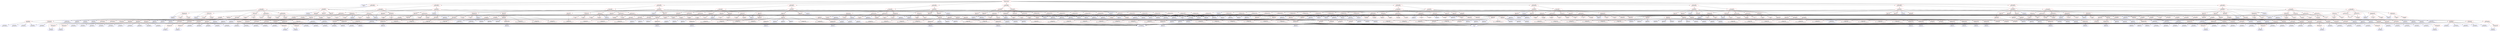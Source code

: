 digraph pdf_ext_simul{
"pdf_ext_simul" [ color=red, label="RooSimultaneous
pdf_ext_simul"];
"allcat" [ color=blue, label="RooCategory
allcat"];
"pdf_ext_total_0_0" [ color=red, label="RooProdPdf
pdf_ext_total_0_0"];
"pdf_ext_sum_0_0" [ color=red, label="RooAddPdf
pdf_ext_sum_0_0"];
"pdf_bs_0_0" [ color=red, label="RooProdPdf
pdf_bs_0_0"];
"CB_bs_0_0" [ color=red, label="RooCBShape
CB_bs_0_0"];
"Mean_bs_0_0" [ color=blue, label="RooRealVar
Mean_bs_0_0"];
"Alpha_bs_0_0" [ color=blue, label="RooRealVar
Alpha_bs_0_0"];
"Enne_bs_0_0" [ color=blue, label="RooRealVar
Enne_bs_0_0"];
"Mass" [ color=blue, label="RooRealVar
Mass"];
"SigmaRes_bs_0_0" [ color=red, label="RooFormulaVar
SigmaRes_bs_0_0"];
"PeeK_bs_0_0" [ color=blue, label="RooRealVar
PeeK_bs_0_0"];
"ReducedMassRes" [ color=blue, label="RooRealVar
ReducedMassRes"];
"ReducedMassRes_pdf_bs_0_0" [ color=red, label="RooKeysPdf
ReducedMassRes_pdf_bs_0_0"];
"N_bs_formula_corr_0_0" [ color=red, label="RooFormulaVar
N_bs_formula_corr_0_0"];
"BF_bs_SM" [ color=blue, label="RooRealVar
BF_bs_SM"];
"R_bs" [ color=blue, label="RooRealVar
R_bs"];
"N_bu_0_0" [ color=blue, label="RooRealVar
N_bu_0_0"];
"fs_over_fu" [ color=blue, label="RooRealVar
fs_over_fu"];
"effratio_bs_0_0" [ color=blue, label="RooRealVar
effratio_bs_0_0"];
"one_over_BRBR" [ color=blue, label="RooRealVar
one_over_BRBR"];
"pdf_bd_0_0" [ color=red, label="RooProdPdf
pdf_bd_0_0"];
"CB_bd_0_0" [ color=red, label="RooCBShape
CB_bd_0_0"];
"Mean_bd_0_0" [ color=blue, label="RooRealVar
Mean_bd_0_0"];
"Alpha_bd_0_0" [ color=blue, label="RooRealVar
Alpha_bd_0_0"];
"Enne_bd_0_0" [ color=blue, label="RooRealVar
Enne_bd_0_0"];
"SigmaRes_bd_0_0" [ color=red, label="RooFormulaVar
SigmaRes_bd_0_0"];
"PeeK_bd_0_0" [ color=blue, label="RooRealVar
PeeK_bd_0_0"];
"ReducedMassRes_pdf_bd_0_0" [ color=red, label="RooKeysPdf
ReducedMassRes_pdf_bd_0_0"];
"N_bd_formula_corr_0_0" [ color=red, label="RooFormulaVar
N_bd_formula_corr_0_0"];
"BF_bd_SM" [ color=blue, label="RooRealVar
BF_bd_SM"];
"effratio_bd_0_0" [ color=blue, label="RooRealVar
effratio_bd_0_0"];
"R_bd_over_bs" [ color=blue, label="RooRealVar
R_bd_over_bs"];
"pdf_1comb_0_0" [ color=red, label="RooProdPdf
pdf_1comb_0_0"];
"mass_1comb_0_0" [ color=red, label="RooBernstein
mass_1comb_0_0"];
"B_1comb_0_0" [ color=blue, label="RooRealVar
B_1comb_0_0"];
"B_2comb_0_0" [ color=red, label="RooFormulaVar
B_2comb_0_0"];
"ReducedMassRes_pdf_comb_0_0" [ color=red, label="RooKeysPdf
ReducedMassRes_pdf_comb_0_0"];
"N_comb_0_0" [ color=blue, label="RooRealVar
N_comb_0_0"];
"pdf_semi_0_0" [ color=red, label="RooProdPdf
pdf_semi_0_0"];
"ReducedMassRes_pdf_semi_0_0" [ color=red, label="RooKeysPdf
ReducedMassRes_pdf_semi_0_0"];
"keys_semi_0_0" [ color=red, label="RooKeysPdf
keys_semi_0_0"];
"N_semi_0_0" [ color=blue, label="RooRealVar
N_semi_0_0"];
"pdf_peak_0_0" [ color=red, label="RooProdPdf
pdf_peak_0_0"];
"mass_peak_0_0" [ color=red, label="RooAddPdf
mass_peak_0_0"];
"Gau_peak_0_0" [ color=red, label="RooGaussian
Gau_peak_0_0"];
"Mean_peak_0_0" [ color=blue, label="RooRealVar
Mean_peak_0_0"];
"Sigma_peak_0_0" [ color=blue, label="RooRealVar
Sigma_peak_0_0"];
"CoeffGauss_peak_0_0" [ color=blue, label="RooRealVar
CoeffGauss_peak_0_0"];
"CB_peak_0_0" [ color=red, label="RooCBShape
CB_peak_0_0"];
"Sigma2_peak_0_0" [ color=blue, label="RooRealVar
Sigma2_peak_0_0"];
"Alpha_peak_0_0" [ color=blue, label="RooRealVar
Alpha_peak_0_0"];
"Enne_peak_0_0" [ color=blue, label="RooRealVar
Enne_peak_0_0"];
"ReducedMassRes_pdf_peak_0_0" [ color=red, label="RooKeysPdf
ReducedMassRes_pdf_peak_0_0"];
"N_peak_0_0" [ color=blue, label="RooRealVar
N_peak_0_0"];
"pdf_constraints_0_0" [ color=red, label="RooProdPdf
pdf_constraints_0_0"];
"N_bu_gau_0_0" [ color=red, label="RooGaussian
N_bu_gau_0_0"];
"50690" [ color=red, label="RooConstVar
50690"];
"2558" [ color=red, label="RooConstVar
2558"];
"effratio_gau_bs_0_0" [ color=red, label="RooGaussian
effratio_gau_bs_0_0"];
"3.66197" [ color=red, label="RooConstVar
3.66197"];
"0.445498" [ color=red, label="RooConstVar
0.445498"];
"N_peak_gau_0_0" [ color=red, label="RooLognormal
N_peak_gau_0_0"];
"0.572" [ color=red, label="RooConstVar
0.572"];
"1.72032" [ color=red, label="RooConstVar
1.72032"];
"N_semi_gau_0_0" [ color=red, label="RooGaussian
N_semi_gau_0_0"];
"43.12" [ color=red, label="RooConstVar
43.12"];
"39.5348" [ color=red, label="RooConstVar
39.5348"];
"effratio_gau_bd_0_0" [ color=red, label="RooGaussian
effratio_gau_bd_0_0"];
"3.94366" [ color=red, label="RooConstVar
3.94366"];
"0.479767" [ color=red, label="RooConstVar
0.479767"];
"pdf_ext_total_0_1" [ color=red, label="RooProdPdf
pdf_ext_total_0_1"];
"pdf_ext_sum_0_1" [ color=red, label="RooAddPdf
pdf_ext_sum_0_1"];
"pdf_bs_0_1" [ color=red, label="RooProdPdf
pdf_bs_0_1"];
"CB_bs_0_1" [ color=red, label="RooCBShape
CB_bs_0_1"];
"Mean_bs_0_1" [ color=blue, label="RooRealVar
Mean_bs_0_1"];
"Alpha_bs_0_1" [ color=blue, label="RooRealVar
Alpha_bs_0_1"];
"Enne_bs_0_1" [ color=blue, label="RooRealVar
Enne_bs_0_1"];
"SigmaRes_bs_0_1" [ color=red, label="RooFormulaVar
SigmaRes_bs_0_1"];
"PeeK_bs_0_1" [ color=blue, label="RooRealVar
PeeK_bs_0_1"];
"ReducedMassRes_pdf_bs_0_1" [ color=red, label="RooKeysPdf
ReducedMassRes_pdf_bs_0_1"];
"N_bs_formula_corr_0_1" [ color=red, label="RooFormulaVar
N_bs_formula_corr_0_1"];
"N_bu_0_1" [ color=blue, label="RooRealVar
N_bu_0_1"];
"effratio_bs_0_1" [ color=blue, label="RooRealVar
effratio_bs_0_1"];
"pdf_bd_0_1" [ color=red, label="RooProdPdf
pdf_bd_0_1"];
"CB_bd_0_1" [ color=red, label="RooCBShape
CB_bd_0_1"];
"Mean_bd_0_1" [ color=blue, label="RooRealVar
Mean_bd_0_1"];
"Alpha_bd_0_1" [ color=blue, label="RooRealVar
Alpha_bd_0_1"];
"Enne_bd_0_1" [ color=blue, label="RooRealVar
Enne_bd_0_1"];
"SigmaRes_bd_0_1" [ color=red, label="RooFormulaVar
SigmaRes_bd_0_1"];
"PeeK_bd_0_1" [ color=blue, label="RooRealVar
PeeK_bd_0_1"];
"ReducedMassRes_pdf_bd_0_1" [ color=red, label="RooKeysPdf
ReducedMassRes_pdf_bd_0_1"];
"N_bd_formula_corr_0_1" [ color=red, label="RooFormulaVar
N_bd_formula_corr_0_1"];
"effratio_bd_0_1" [ color=blue, label="RooRealVar
effratio_bd_0_1"];
"pdf_1comb_0_1" [ color=red, label="RooProdPdf
pdf_1comb_0_1"];
"mass_1comb_0_1" [ color=red, label="RooBernstein
mass_1comb_0_1"];
"B_1comb_0_1" [ color=blue, label="RooRealVar
B_1comb_0_1"];
"B_2comb_0_1" [ color=red, label="RooFormulaVar
B_2comb_0_1"];
"ReducedMassRes_pdf_comb_0_1" [ color=red, label="RooKeysPdf
ReducedMassRes_pdf_comb_0_1"];
"N_comb_0_1" [ color=blue, label="RooRealVar
N_comb_0_1"];
"pdf_semi_0_1" [ color=red, label="RooProdPdf
pdf_semi_0_1"];
"ReducedMassRes_pdf_semi_0_1" [ color=red, label="RooKeysPdf
ReducedMassRes_pdf_semi_0_1"];
"keys_semi_0_1" [ color=red, label="RooKeysPdf
keys_semi_0_1"];
"N_semi_0_1" [ color=blue, label="RooRealVar
N_semi_0_1"];
"pdf_peak_0_1" [ color=red, label="RooProdPdf
pdf_peak_0_1"];
"mass_peak_0_1" [ color=red, label="RooAddPdf
mass_peak_0_1"];
"Gau_peak_0_1" [ color=red, label="RooGaussian
Gau_peak_0_1"];
"Mean_peak_0_1" [ color=blue, label="RooRealVar
Mean_peak_0_1"];
"Sigma_peak_0_1" [ color=blue, label="RooRealVar
Sigma_peak_0_1"];
"CoeffGauss_peak_0_1" [ color=blue, label="RooRealVar
CoeffGauss_peak_0_1"];
"CB_peak_0_1" [ color=red, label="RooCBShape
CB_peak_0_1"];
"Sigma2_peak_0_1" [ color=blue, label="RooRealVar
Sigma2_peak_0_1"];
"Alpha_peak_0_1" [ color=blue, label="RooRealVar
Alpha_peak_0_1"];
"Enne_peak_0_1" [ color=blue, label="RooRealVar
Enne_peak_0_1"];
"ReducedMassRes_pdf_peak_0_1" [ color=red, label="RooKeysPdf
ReducedMassRes_pdf_peak_0_1"];
"N_peak_0_1" [ color=blue, label="RooRealVar
N_peak_0_1"];
"pdf_constraints_0_1" [ color=red, label="RooProdPdf
pdf_constraints_0_1"];
"N_bu_gau_0_1" [ color=red, label="RooGaussian
N_bu_gau_0_1"];
"65819" [ color=red, label="RooConstVar
65819"];
"7756" [ color=red, label="RooConstVar
7756"];
"effratio_gau_bs_0_1" [ color=red, label="RooGaussian
effratio_gau_bs_0_1"];
"3.11111" [ color=red, label="RooConstVar
3.11111"];
"0.378483" [ color=red, label="RooConstVar
0.378483"];
"N_peak_gau_0_1" [ color=red, label="RooLognormal
N_peak_gau_0_1"];
"0.546" [ color=red, label="RooConstVar
0.546"];
"1.71978" [ color=red, label="RooConstVar
1.71978"];
"N_semi_gau_0_1" [ color=red, label="RooGaussian
N_semi_gau_0_1"];
"27.184" [ color=red, label="RooConstVar
27.184"];
"23.0042" [ color=red, label="RooConstVar
23.0042"];
"effratio_gau_bd_0_1" [ color=red, label="RooGaussian
effratio_gau_bd_0_1"];
"3.33333" [ color=red, label="RooConstVar
3.33333"];
"0.405518" [ color=red, label="RooConstVar
0.405518"];
"pdf_ext_total_1_0" [ color=red, label="RooProdPdf
pdf_ext_total_1_0"];
"pdf_ext_sum_1_0" [ color=red, label="RooAddPdf
pdf_ext_sum_1_0"];
"pdf_bs_1_0" [ color=red, label="RooProdPdf
pdf_bs_1_0"];
"CB_bs_1_0" [ color=red, label="RooCBShape
CB_bs_1_0"];
"Mean_bs_1_0" [ color=blue, label="RooRealVar
Mean_bs_1_0"];
"Alpha_bs_1_0" [ color=blue, label="RooRealVar
Alpha_bs_1_0"];
"Enne_bs_1_0" [ color=blue, label="RooRealVar
Enne_bs_1_0"];
"SigmaRes_bs_1_0" [ color=red, label="RooFormulaVar
SigmaRes_bs_1_0"];
"PeeK_bs_1_0" [ color=blue, label="RooRealVar
PeeK_bs_1_0"];
"ReducedMassRes_pdf_bs_1_0" [ color=red, label="RooKeysPdf
ReducedMassRes_pdf_bs_1_0"];
"N_bs_formula_corr_1_0" [ color=red, label="RooFormulaVar
N_bs_formula_corr_1_0"];
"N_bu_1_0" [ color=blue, label="RooRealVar
N_bu_1_0"];
"effratio_bs_1_0" [ color=blue, label="RooRealVar
effratio_bs_1_0"];
"pdf_bd_1_0" [ color=red, label="RooProdPdf
pdf_bd_1_0"];
"CB_bd_1_0" [ color=red, label="RooCBShape
CB_bd_1_0"];
"Mean_bd_1_0" [ color=blue, label="RooRealVar
Mean_bd_1_0"];
"Alpha_bd_1_0" [ color=blue, label="RooRealVar
Alpha_bd_1_0"];
"Enne_bd_1_0" [ color=blue, label="RooRealVar
Enne_bd_1_0"];
"SigmaRes_bd_1_0" [ color=red, label="RooFormulaVar
SigmaRes_bd_1_0"];
"PeeK_bd_1_0" [ color=blue, label="RooRealVar
PeeK_bd_1_0"];
"ReducedMassRes_pdf_bd_1_0" [ color=red, label="RooKeysPdf
ReducedMassRes_pdf_bd_1_0"];
"N_bd_formula_corr_1_0" [ color=red, label="RooFormulaVar
N_bd_formula_corr_1_0"];
"effratio_bd_1_0" [ color=blue, label="RooRealVar
effratio_bd_1_0"];
"pdf_1comb_1_0" [ color=red, label="RooProdPdf
pdf_1comb_1_0"];
"mass_1comb_1_0" [ color=red, label="RooBernstein
mass_1comb_1_0"];
"B_1comb_1_0" [ color=blue, label="RooRealVar
B_1comb_1_0"];
"B_2comb_1_0" [ color=red, label="RooFormulaVar
B_2comb_1_0"];
"ReducedMassRes_pdf_comb_1_0" [ color=red, label="RooKeysPdf
ReducedMassRes_pdf_comb_1_0"];
"N_comb_1_0" [ color=blue, label="RooRealVar
N_comb_1_0"];
"pdf_semi_1_0" [ color=red, label="RooProdPdf
pdf_semi_1_0"];
"ReducedMassRes_pdf_semi_1_0" [ color=red, label="RooKeysPdf
ReducedMassRes_pdf_semi_1_0"];
"keys_semi_1_0" [ color=red, label="RooKeysPdf
keys_semi_1_0"];
"N_semi_1_0" [ color=blue, label="RooRealVar
N_semi_1_0"];
"pdf_peak_1_0" [ color=red, label="RooProdPdf
pdf_peak_1_0"];
"mass_peak_1_0" [ color=red, label="RooAddPdf
mass_peak_1_0"];
"Gau_peak_1_0" [ color=red, label="RooGaussian
Gau_peak_1_0"];
"Mean_peak_1_0" [ color=blue, label="RooRealVar
Mean_peak_1_0"];
"Sigma_peak_1_0" [ color=blue, label="RooRealVar
Sigma_peak_1_0"];
"CoeffGauss_peak_1_0" [ color=blue, label="RooRealVar
CoeffGauss_peak_1_0"];
"CB_peak_1_0" [ color=red, label="RooCBShape
CB_peak_1_0"];
"Sigma2_peak_1_0" [ color=blue, label="RooRealVar
Sigma2_peak_1_0"];
"Alpha_peak_1_0" [ color=blue, label="RooRealVar
Alpha_peak_1_0"];
"Enne_peak_1_0" [ color=blue, label="RooRealVar
Enne_peak_1_0"];
"ReducedMassRes_pdf_peak_1_0" [ color=red, label="RooKeysPdf
ReducedMassRes_pdf_peak_1_0"];
"N_peak_1_0" [ color=blue, label="RooRealVar
N_peak_1_0"];
"pdf_constraints_1_0" [ color=red, label="RooProdPdf
pdf_constraints_1_0"];
"N_bu_gau_1_0" [ color=red, label="RooGaussian
N_bu_gau_1_0"];
"15616" [ color=red, label="RooConstVar
15616"];
"846" [ color=red, label="RooConstVar
846"];
"effratio_gau_bs_1_0" [ color=red, label="RooGaussian
effratio_gau_bs_1_0"];
"7.24138" [ color=red, label="RooConstVar
7.24138"];
"0.834834" [ color=red, label="RooConstVar
0.834834"];
"N_peak_gau_1_0" [ color=red, label="RooLognormal
N_peak_gau_1_0"];
"0.264" [ color=red, label="RooConstVar
0.264"];
"1.72165" [ color=red, label="RooConstVar
1.72165"];
"N_semi_gau_1_0" [ color=red, label="RooGaussian
N_semi_gau_1_0"];
"17.968" [ color=red, label="RooConstVar
17.968"];
"15.9613" [ color=red, label="RooConstVar
15.9613"];
"effratio_gau_bd_1_0" [ color=red, label="RooGaussian
effratio_gau_bd_1_0"];
"pdf_ext_total_1_1" [ color=red, label="RooProdPdf
pdf_ext_total_1_1"];
"pdf_ext_sum_1_1" [ color=red, label="RooAddPdf
pdf_ext_sum_1_1"];
"pdf_bs_1_1" [ color=red, label="RooProdPdf
pdf_bs_1_1"];
"CB_bs_1_1" [ color=red, label="RooCBShape
CB_bs_1_1"];
"Mean_bs_1_1" [ color=blue, label="RooRealVar
Mean_bs_1_1"];
"Alpha_bs_1_1" [ color=blue, label="RooRealVar
Alpha_bs_1_1"];
"Enne_bs_1_1" [ color=blue, label="RooRealVar
Enne_bs_1_1"];
"SigmaRes_bs_1_1" [ color=red, label="RooFormulaVar
SigmaRes_bs_1_1"];
"PeeK_bs_1_1" [ color=blue, label="RooRealVar
PeeK_bs_1_1"];
"ReducedMassRes_pdf_bs_1_1" [ color=red, label="RooKeysPdf
ReducedMassRes_pdf_bs_1_1"];
"N_bs_formula_corr_1_1" [ color=red, label="RooFormulaVar
N_bs_formula_corr_1_1"];
"N_bu_1_1" [ color=blue, label="RooRealVar
N_bu_1_1"];
"effratio_bs_1_1" [ color=blue, label="RooRealVar
effratio_bs_1_1"];
"pdf_bd_1_1" [ color=red, label="RooProdPdf
pdf_bd_1_1"];
"CB_bd_1_1" [ color=red, label="RooCBShape
CB_bd_1_1"];
"Mean_bd_1_1" [ color=blue, label="RooRealVar
Mean_bd_1_1"];
"Alpha_bd_1_1" [ color=blue, label="RooRealVar
Alpha_bd_1_1"];
"Enne_bd_1_1" [ color=blue, label="RooRealVar
Enne_bd_1_1"];
"SigmaRes_bd_1_1" [ color=red, label="RooFormulaVar
SigmaRes_bd_1_1"];
"PeeK_bd_1_1" [ color=blue, label="RooRealVar
PeeK_bd_1_1"];
"ReducedMassRes_pdf_bd_1_1" [ color=red, label="RooKeysPdf
ReducedMassRes_pdf_bd_1_1"];
"N_bd_formula_corr_1_1" [ color=red, label="RooFormulaVar
N_bd_formula_corr_1_1"];
"effratio_bd_1_1" [ color=blue, label="RooRealVar
effratio_bd_1_1"];
"pdf_1comb_1_1" [ color=red, label="RooProdPdf
pdf_1comb_1_1"];
"mass_1comb_1_1" [ color=red, label="RooBernstein
mass_1comb_1_1"];
"B_1comb_1_1" [ color=blue, label="RooRealVar
B_1comb_1_1"];
"B_2comb_1_1" [ color=red, label="RooFormulaVar
B_2comb_1_1"];
"ReducedMassRes_pdf_comb_1_1" [ color=red, label="RooKeysPdf
ReducedMassRes_pdf_comb_1_1"];
"N_comb_1_1" [ color=blue, label="RooRealVar
N_comb_1_1"];
"pdf_semi_1_1" [ color=red, label="RooProdPdf
pdf_semi_1_1"];
"ReducedMassRes_pdf_semi_1_1" [ color=red, label="RooKeysPdf
ReducedMassRes_pdf_semi_1_1"];
"keys_semi_1_1" [ color=red, label="RooKeysPdf
keys_semi_1_1"];
"N_semi_1_1" [ color=blue, label="RooRealVar
N_semi_1_1"];
"pdf_peak_1_1" [ color=red, label="RooProdPdf
pdf_peak_1_1"];
"mass_peak_1_1" [ color=red, label="RooAddPdf
mass_peak_1_1"];
"Gau_peak_1_1" [ color=red, label="RooGaussian
Gau_peak_1_1"];
"Mean_peak_1_1" [ color=blue, label="RooRealVar
Mean_peak_1_1"];
"Sigma_peak_1_1" [ color=blue, label="RooRealVar
Sigma_peak_1_1"];
"CoeffGauss_peak_1_1" [ color=blue, label="RooRealVar
CoeffGauss_peak_1_1"];
"CB_peak_1_1" [ color=red, label="RooCBShape
CB_peak_1_1"];
"Sigma2_peak_1_1" [ color=blue, label="RooRealVar
Sigma2_peak_1_1"];
"Alpha_peak_1_1" [ color=blue, label="RooRealVar
Alpha_peak_1_1"];
"Enne_peak_1_1" [ color=blue, label="RooRealVar
Enne_peak_1_1"];
"ReducedMassRes_pdf_peak_1_1" [ color=red, label="RooKeysPdf
ReducedMassRes_pdf_peak_1_1"];
"N_peak_1_1" [ color=blue, label="RooRealVar
N_peak_1_1"];
"pdf_constraints_1_1" [ color=red, label="RooProdPdf
pdf_constraints_1_1"];
"N_bu_gau_1_1" [ color=red, label="RooGaussian
N_bu_gau_1_1"];
"24133" [ color=red, label="RooConstVar
24133"];
"1219" [ color=red, label="RooConstVar
1219"];
"effratio_gau_bs_1_1" [ color=red, label="RooGaussian
effratio_gau_bs_1_1"];
"5.60976" [ color=red, label="RooConstVar
5.60976"];
"0.64673" [ color=red, label="RooConstVar
0.64673"];
"N_peak_gau_1_1" [ color=red, label="RooLognormal
N_peak_gau_1_1"];
"0.277" [ color=red, label="RooConstVar
0.277"];
"1.71994" [ color=red, label="RooConstVar
1.71994"];
"N_semi_gau_1_1" [ color=red, label="RooGaussian
N_semi_gau_1_1"];
"11.946" [ color=red, label="RooConstVar
11.946"];
"9.90706" [ color=red, label="RooConstVar
9.90706"];
"effratio_gau_bd_1_1" [ color=red, label="RooGaussian
effratio_gau_bd_1_1"];
"5.36585" [ color=red, label="RooConstVar
5.36585"];
"0.618611" [ color=red, label="RooConstVar
0.618611"];
"pdf_ext_total_2_0" [ color=red, label="RooProdPdf
pdf_ext_total_2_0"];
"pdf_ext_sum_2_0" [ color=red, label="RooAddPdf
pdf_ext_sum_2_0"];
"pdf_bs_2_0" [ color=red, label="RooProdPdf
pdf_bs_2_0"];
"CB_bs_2_0" [ color=red, label="RooCBShape
CB_bs_2_0"];
"Mean_bs_2_0" [ color=blue, label="RooRealVar
Mean_bs_2_0"];
"Alpha_bs_2_0" [ color=blue, label="RooRealVar
Alpha_bs_2_0"];
"Enne_bs_2_0" [ color=blue, label="RooRealVar
Enne_bs_2_0"];
"SigmaRes_bs_2_0" [ color=red, label="RooFormulaVar
SigmaRes_bs_2_0"];
"PeeK_bs_2_0" [ color=blue, label="RooRealVar
PeeK_bs_2_0"];
"ReducedMassRes_pdf_bs_2_0" [ color=red, label="RooKeysPdf
ReducedMassRes_pdf_bs_2_0"];
"N_bs_formula_corr_2_0" [ color=red, label="RooFormulaVar
N_bs_formula_corr_2_0"];
"N_bu_2_0" [ color=blue, label="RooRealVar
N_bu_2_0"];
"effratio_bs_2_0" [ color=blue, label="RooRealVar
effratio_bs_2_0"];
"pdf_bd_2_0" [ color=red, label="RooProdPdf
pdf_bd_2_0"];
"CB_bd_2_0" [ color=red, label="RooCBShape
CB_bd_2_0"];
"Mean_bd_2_0" [ color=blue, label="RooRealVar
Mean_bd_2_0"];
"Alpha_bd_2_0" [ color=blue, label="RooRealVar
Alpha_bd_2_0"];
"Enne_bd_2_0" [ color=blue, label="RooRealVar
Enne_bd_2_0"];
"SigmaRes_bd_2_0" [ color=red, label="RooFormulaVar
SigmaRes_bd_2_0"];
"PeeK_bd_2_0" [ color=blue, label="RooRealVar
PeeK_bd_2_0"];
"ReducedMassRes_pdf_bd_2_0" [ color=red, label="RooKeysPdf
ReducedMassRes_pdf_bd_2_0"];
"N_bd_formula_corr_2_0" [ color=red, label="RooFormulaVar
N_bd_formula_corr_2_0"];
"effratio_bd_2_0" [ color=blue, label="RooRealVar
effratio_bd_2_0"];
"pdf_1comb_2_0" [ color=red, label="RooProdPdf
pdf_1comb_2_0"];
"mass_1comb_2_0" [ color=red, label="RooBernstein
mass_1comb_2_0"];
"B_1comb_2_0" [ color=blue, label="RooRealVar
B_1comb_2_0"];
"B_2comb_2_0" [ color=red, label="RooFormulaVar
B_2comb_2_0"];
"ReducedMassRes_pdf_comb_2_0" [ color=red, label="RooKeysPdf
ReducedMassRes_pdf_comb_2_0"];
"N_comb_2_0" [ color=blue, label="RooRealVar
N_comb_2_0"];
"pdf_semi_2_0" [ color=red, label="RooProdPdf
pdf_semi_2_0"];
"ReducedMassRes_pdf_semi_2_0" [ color=red, label="RooKeysPdf
ReducedMassRes_pdf_semi_2_0"];
"keys_semi_2_0" [ color=red, label="RooKeysPdf
keys_semi_2_0"];
"N_semi_2_0" [ color=blue, label="RooRealVar
N_semi_2_0"];
"pdf_peak_2_0" [ color=red, label="RooProdPdf
pdf_peak_2_0"];
"mass_peak_2_0" [ color=red, label="RooAddPdf
mass_peak_2_0"];
"Gau_peak_2_0" [ color=red, label="RooGaussian
Gau_peak_2_0"];
"Mean_peak_2_0" [ color=blue, label="RooRealVar
Mean_peak_2_0"];
"Sigma_peak_2_0" [ color=blue, label="RooRealVar
Sigma_peak_2_0"];
"CoeffGauss_peak_2_0" [ color=blue, label="RooRealVar
CoeffGauss_peak_2_0"];
"CB_peak_2_0" [ color=red, label="RooCBShape
CB_peak_2_0"];
"Sigma2_peak_2_0" [ color=blue, label="RooRealVar
Sigma2_peak_2_0"];
"Alpha_peak_2_0" [ color=blue, label="RooRealVar
Alpha_peak_2_0"];
"Enne_peak_2_0" [ color=blue, label="RooRealVar
Enne_peak_2_0"];
"ReducedMassRes_pdf_peak_2_0" [ color=red, label="RooKeysPdf
ReducedMassRes_pdf_peak_2_0"];
"N_peak_2_0" [ color=blue, label="RooRealVar
N_peak_2_0"];
"pdf_constraints_2_0" [ color=red, label="RooProdPdf
pdf_constraints_2_0"];
"N_bu_gau_2_0" [ color=red, label="RooGaussian
N_bu_gau_2_0"];
"128639" [ color=red, label="RooConstVar
128639"];
"6514" [ color=red, label="RooConstVar
6514"];
"effratio_gau_bs_2_0" [ color=red, label="RooGaussian
effratio_gau_bs_2_0"];
"4.28571" [ color=red, label="RooConstVar
4.28571"];
"0.367873" [ color=red, label="RooConstVar
0.367873"];
"N_peak_gau_2_0" [ color=red, label="RooLognormal
N_peak_gau_2_0"];
"0.981" [ color=red, label="RooConstVar
0.981"];
"1.73157" [ color=red, label="RooConstVar
1.73157"];
"N_semi_gau_2_0" [ color=red, label="RooGaussian
N_semi_gau_2_0"];
"87.632" [ color=red, label="RooConstVar
87.632"];
"79.3701" [ color=red, label="RooConstVar
79.3701"];
"effratio_gau_bd_2_0" [ color=red, label="RooGaussian
effratio_gau_bd_2_0"];
"pdf_ext_total_2_1" [ color=red, label="RooProdPdf
pdf_ext_total_2_1"];
"pdf_ext_sum_2_1" [ color=red, label="RooAddPdf
pdf_ext_sum_2_1"];
"pdf_bs_2_1" [ color=red, label="RooProdPdf
pdf_bs_2_1"];
"CB_bs_2_1" [ color=red, label="RooCBShape
CB_bs_2_1"];
"Mean_bs_2_1" [ color=blue, label="RooRealVar
Mean_bs_2_1"];
"Alpha_bs_2_1" [ color=blue, label="RooRealVar
Alpha_bs_2_1"];
"Enne_bs_2_1" [ color=blue, label="RooRealVar
Enne_bs_2_1"];
"SigmaRes_bs_2_1" [ color=red, label="RooFormulaVar
SigmaRes_bs_2_1"];
"PeeK_bs_2_1" [ color=blue, label="RooRealVar
PeeK_bs_2_1"];
"ReducedMassRes_pdf_bs_2_1" [ color=red, label="RooKeysPdf
ReducedMassRes_pdf_bs_2_1"];
"N_bs_formula_corr_2_1" [ color=red, label="RooFormulaVar
N_bs_formula_corr_2_1"];
"N_bu_2_1" [ color=blue, label="RooRealVar
N_bu_2_1"];
"effratio_bs_2_1" [ color=blue, label="RooRealVar
effratio_bs_2_1"];
"pdf_bd_2_1" [ color=red, label="RooProdPdf
pdf_bd_2_1"];
"CB_bd_2_1" [ color=red, label="RooCBShape
CB_bd_2_1"];
"Mean_bd_2_1" [ color=blue, label="RooRealVar
Mean_bd_2_1"];
"Alpha_bd_2_1" [ color=blue, label="RooRealVar
Alpha_bd_2_1"];
"Enne_bd_2_1" [ color=blue, label="RooRealVar
Enne_bd_2_1"];
"SigmaRes_bd_2_1" [ color=red, label="RooFormulaVar
SigmaRes_bd_2_1"];
"PeeK_bd_2_1" [ color=blue, label="RooRealVar
PeeK_bd_2_1"];
"ReducedMassRes_pdf_bd_2_1" [ color=red, label="RooKeysPdf
ReducedMassRes_pdf_bd_2_1"];
"N_bd_formula_corr_2_1" [ color=red, label="RooFormulaVar
N_bd_formula_corr_2_1"];
"effratio_bd_2_1" [ color=blue, label="RooRealVar
effratio_bd_2_1"];
"pdf_1comb_2_1" [ color=red, label="RooProdPdf
pdf_1comb_2_1"];
"mass_1comb_2_1" [ color=red, label="RooBernstein
mass_1comb_2_1"];
"B_1comb_2_1" [ color=blue, label="RooRealVar
B_1comb_2_1"];
"B_2comb_2_1" [ color=red, label="RooFormulaVar
B_2comb_2_1"];
"ReducedMassRes_pdf_comb_2_1" [ color=red, label="RooKeysPdf
ReducedMassRes_pdf_comb_2_1"];
"N_comb_2_1" [ color=blue, label="RooRealVar
N_comb_2_1"];
"pdf_semi_2_1" [ color=red, label="RooProdPdf
pdf_semi_2_1"];
"ReducedMassRes_pdf_semi_2_1" [ color=red, label="RooKeysPdf
ReducedMassRes_pdf_semi_2_1"];
"keys_semi_2_1" [ color=red, label="RooKeysPdf
keys_semi_2_1"];
"N_semi_2_1" [ color=blue, label="RooRealVar
N_semi_2_1"];
"pdf_peak_2_1" [ color=red, label="RooProdPdf
pdf_peak_2_1"];
"mass_peak_2_1" [ color=red, label="RooAddPdf
mass_peak_2_1"];
"Gau_peak_2_1" [ color=red, label="RooGaussian
Gau_peak_2_1"];
"Mean_peak_2_1" [ color=blue, label="RooRealVar
Mean_peak_2_1"];
"Sigma_peak_2_1" [ color=blue, label="RooRealVar
Sigma_peak_2_1"];
"CoeffGauss_peak_2_1" [ color=blue, label="RooRealVar
CoeffGauss_peak_2_1"];
"CB_peak_2_1" [ color=red, label="RooCBShape
CB_peak_2_1"];
"Sigma2_peak_2_1" [ color=blue, label="RooRealVar
Sigma2_peak_2_1"];
"Alpha_peak_2_1" [ color=blue, label="RooRealVar
Alpha_peak_2_1"];
"Enne_peak_2_1" [ color=blue, label="RooRealVar
Enne_peak_2_1"];
"ReducedMassRes_pdf_peak_2_1" [ color=red, label="RooKeysPdf
ReducedMassRes_pdf_peak_2_1"];
"N_peak_2_1" [ color=blue, label="RooRealVar
N_peak_2_1"];
"pdf_constraints_2_1" [ color=red, label="RooProdPdf
pdf_constraints_2_1"];
"N_bu_gau_2_1" [ color=red, label="RooGaussian
N_bu_gau_2_1"];
"138961" [ color=red, label="RooConstVar
138961"];
"6948.05" [ color=red, label="RooConstVar
6948.05"];
"effratio_gau_bs_2_1" [ color=red, label="RooGaussian
effratio_gau_bs_2_1"];
"3.52941" [ color=red, label="RooConstVar
3.52941"];
"0.302954" [ color=red, label="RooConstVar
0.302954"];
"N_peak_gau_2_1" [ color=red, label="RooLognormal
N_peak_gau_2_1"];
"0.826" [ color=red, label="RooConstVar
0.826"];
"1.7305" [ color=red, label="RooConstVar
1.7305"];
"N_semi_gau_2_1" [ color=red, label="RooGaussian
N_semi_gau_2_1"];
"71.203" [ color=red, label="RooConstVar
71.203"];
"63.1743" [ color=red, label="RooConstVar
63.1743"];
"effratio_gau_bd_2_1" [ color=red, label="RooGaussian
effratio_gau_bd_2_1"];
"pdf_ext_total_2_2" [ color=red, label="RooProdPdf
pdf_ext_total_2_2"];
"pdf_ext_sum_2_2" [ color=red, label="RooAddPdf
pdf_ext_sum_2_2"];
"pdf_bs_2_2" [ color=red, label="RooProdPdf
pdf_bs_2_2"];
"CB_bs_2_2" [ color=red, label="RooCBShape
CB_bs_2_2"];
"Mean_bs_2_2" [ color=blue, label="RooRealVar
Mean_bs_2_2"];
"Alpha_bs_2_2" [ color=blue, label="RooRealVar
Alpha_bs_2_2"];
"Enne_bs_2_2" [ color=blue, label="RooRealVar
Enne_bs_2_2"];
"SigmaRes_bs_2_2" [ color=red, label="RooFormulaVar
SigmaRes_bs_2_2"];
"PeeK_bs_2_2" [ color=blue, label="RooRealVar
PeeK_bs_2_2"];
"ReducedMassRes_pdf_bs_2_2" [ color=red, label="RooKeysPdf
ReducedMassRes_pdf_bs_2_2"];
"N_bs_formula_corr_2_2" [ color=red, label="RooFormulaVar
N_bs_formula_corr_2_2"];
"N_bu_2_2" [ color=blue, label="RooRealVar
N_bu_2_2"];
"effratio_bs_2_2" [ color=blue, label="RooRealVar
effratio_bs_2_2"];
"pdf_bd_2_2" [ color=red, label="RooProdPdf
pdf_bd_2_2"];
"CB_bd_2_2" [ color=red, label="RooCBShape
CB_bd_2_2"];
"Mean_bd_2_2" [ color=blue, label="RooRealVar
Mean_bd_2_2"];
"Alpha_bd_2_2" [ color=blue, label="RooRealVar
Alpha_bd_2_2"];
"Enne_bd_2_2" [ color=blue, label="RooRealVar
Enne_bd_2_2"];
"SigmaRes_bd_2_2" [ color=red, label="RooFormulaVar
SigmaRes_bd_2_2"];
"PeeK_bd_2_2" [ color=blue, label="RooRealVar
PeeK_bd_2_2"];
"ReducedMassRes_pdf_bd_2_2" [ color=red, label="RooKeysPdf
ReducedMassRes_pdf_bd_2_2"];
"N_bd_formula_corr_2_2" [ color=red, label="RooFormulaVar
N_bd_formula_corr_2_2"];
"effratio_bd_2_2" [ color=blue, label="RooRealVar
effratio_bd_2_2"];
"pdf_1comb_2_2" [ color=red, label="RooProdPdf
pdf_1comb_2_2"];
"mass_1comb_2_2" [ color=red, label="RooBernstein
mass_1comb_2_2"];
"B_1comb_2_2" [ color=blue, label="RooRealVar
B_1comb_2_2"];
"B_2comb_2_2" [ color=red, label="RooFormulaVar
B_2comb_2_2"];
"ReducedMassRes_pdf_comb_2_2" [ color=red, label="RooKeysPdf
ReducedMassRes_pdf_comb_2_2"];
"N_comb_2_2" [ color=blue, label="RooRealVar
N_comb_2_2"];
"pdf_semi_2_2" [ color=red, label="RooProdPdf
pdf_semi_2_2"];
"ReducedMassRes_pdf_semi_2_2" [ color=red, label="RooKeysPdf
ReducedMassRes_pdf_semi_2_2"];
"keys_semi_2_2" [ color=red, label="RooKeysPdf
keys_semi_2_2"];
"N_semi_2_2" [ color=blue, label="RooRealVar
N_semi_2_2"];
"pdf_peak_2_2" [ color=red, label="RooProdPdf
pdf_peak_2_2"];
"mass_peak_2_2" [ color=red, label="RooAddPdf
mass_peak_2_2"];
"Gau_peak_2_2" [ color=red, label="RooGaussian
Gau_peak_2_2"];
"Mean_peak_2_2" [ color=blue, label="RooRealVar
Mean_peak_2_2"];
"Sigma_peak_2_2" [ color=blue, label="RooRealVar
Sigma_peak_2_2"];
"CoeffGauss_peak_2_2" [ color=blue, label="RooRealVar
CoeffGauss_peak_2_2"];
"CB_peak_2_2" [ color=red, label="RooCBShape
CB_peak_2_2"];
"Sigma2_peak_2_2" [ color=blue, label="RooRealVar
Sigma2_peak_2_2"];
"Alpha_peak_2_2" [ color=blue, label="RooRealVar
Alpha_peak_2_2"];
"Enne_peak_2_2" [ color=blue, label="RooRealVar
Enne_peak_2_2"];
"ReducedMassRes_pdf_peak_2_2" [ color=red, label="RooKeysPdf
ReducedMassRes_pdf_peak_2_2"];
"N_peak_2_2" [ color=blue, label="RooRealVar
N_peak_2_2"];
"pdf_constraints_2_2" [ color=red, label="RooProdPdf
pdf_constraints_2_2"];
"N_bu_gau_2_2" [ color=red, label="RooGaussian
N_bu_gau_2_2"];
"159845" [ color=red, label="RooConstVar
159845"];
"7992.25" [ color=red, label="RooConstVar
7992.25"];
"effratio_gau_bs_2_2" [ color=red, label="RooGaussian
effratio_gau_bs_2_2"];
"3.17073" [ color=red, label="RooConstVar
3.17073"];
"0.272166" [ color=red, label="RooConstVar
0.272166"];
"N_peak_gau_2_2" [ color=red, label="RooLognormal
N_peak_gau_2_2"];
"0.814" [ color=red, label="RooConstVar
0.814"];
"1.73147" [ color=red, label="RooConstVar
1.73147"];
"N_semi_gau_2_2" [ color=red, label="RooGaussian
N_semi_gau_2_2"];
"55.897" [ color=red, label="RooConstVar
55.897"];
"47.6281" [ color=red, label="RooConstVar
47.6281"];
"effratio_gau_bd_2_2" [ color=red, label="RooGaussian
effratio_gau_bd_2_2"];
"3.41463" [ color=red, label="RooConstVar
3.41463"];
"0.293102" [ color=red, label="RooConstVar
0.293102"];
"pdf_ext_total_2_3" [ color=red, label="RooProdPdf
pdf_ext_total_2_3"];
"pdf_ext_sum_2_3" [ color=red, label="RooAddPdf
pdf_ext_sum_2_3"];
"pdf_bs_2_3" [ color=red, label="RooProdPdf
pdf_bs_2_3"];
"CB_bs_2_3" [ color=red, label="RooCBShape
CB_bs_2_3"];
"Mean_bs_2_3" [ color=blue, label="RooRealVar
Mean_bs_2_3"];
"Alpha_bs_2_3" [ color=blue, label="RooRealVar
Alpha_bs_2_3"];
"Enne_bs_2_3" [ color=blue, label="RooRealVar
Enne_bs_2_3"];
"SigmaRes_bs_2_3" [ color=red, label="RooFormulaVar
SigmaRes_bs_2_3"];
"PeeK_bs_2_3" [ color=blue, label="RooRealVar
PeeK_bs_2_3"];
"ReducedMassRes_pdf_bs_2_3" [ color=red, label="RooKeysPdf
ReducedMassRes_pdf_bs_2_3"];
"N_bs_formula_corr_2_3" [ color=red, label="RooFormulaVar
N_bs_formula_corr_2_3"];
"N_bu_2_3" [ color=blue, label="RooRealVar
N_bu_2_3"];
"effratio_bs_2_3" [ color=blue, label="RooRealVar
effratio_bs_2_3"];
"pdf_bd_2_3" [ color=red, label="RooProdPdf
pdf_bd_2_3"];
"CB_bd_2_3" [ color=red, label="RooCBShape
CB_bd_2_3"];
"Mean_bd_2_3" [ color=blue, label="RooRealVar
Mean_bd_2_3"];
"Alpha_bd_2_3" [ color=blue, label="RooRealVar
Alpha_bd_2_3"];
"Enne_bd_2_3" [ color=blue, label="RooRealVar
Enne_bd_2_3"];
"SigmaRes_bd_2_3" [ color=red, label="RooFormulaVar
SigmaRes_bd_2_3"];
"PeeK_bd_2_3" [ color=blue, label="RooRealVar
PeeK_bd_2_3"];
"ReducedMassRes_pdf_bd_2_3" [ color=red, label="RooKeysPdf
ReducedMassRes_pdf_bd_2_3"];
"N_bd_formula_corr_2_3" [ color=red, label="RooFormulaVar
N_bd_formula_corr_2_3"];
"effratio_bd_2_3" [ color=blue, label="RooRealVar
effratio_bd_2_3"];
"pdf_1comb_2_3" [ color=red, label="RooProdPdf
pdf_1comb_2_3"];
"mass_1comb_2_3" [ color=red, label="RooBernstein
mass_1comb_2_3"];
"B_1comb_2_3" [ color=blue, label="RooRealVar
B_1comb_2_3"];
"B_2comb_2_3" [ color=red, label="RooFormulaVar
B_2comb_2_3"];
"ReducedMassRes_pdf_comb_2_3" [ color=red, label="RooKeysPdf
ReducedMassRes_pdf_comb_2_3"];
"N_comb_2_3" [ color=blue, label="RooRealVar
N_comb_2_3"];
"pdf_semi_2_3" [ color=red, label="RooProdPdf
pdf_semi_2_3"];
"ReducedMassRes_pdf_semi_2_3" [ color=red, label="RooKeysPdf
ReducedMassRes_pdf_semi_2_3"];
"keys_semi_2_3" [ color=red, label="RooKeysPdf
keys_semi_2_3"];
"N_semi_2_3" [ color=blue, label="RooRealVar
N_semi_2_3"];
"pdf_peak_2_3" [ color=red, label="RooProdPdf
pdf_peak_2_3"];
"mass_peak_2_3" [ color=red, label="RooAddPdf
mass_peak_2_3"];
"Gau_peak_2_3" [ color=red, label="RooGaussian
Gau_peak_2_3"];
"Mean_peak_2_3" [ color=blue, label="RooRealVar
Mean_peak_2_3"];
"Sigma_peak_2_3" [ color=blue, label="RooRealVar
Sigma_peak_2_3"];
"CoeffGauss_peak_2_3" [ color=blue, label="RooRealVar
CoeffGauss_peak_2_3"];
"CB_peak_2_3" [ color=red, label="RooCBShape
CB_peak_2_3"];
"Sigma2_peak_2_3" [ color=blue, label="RooRealVar
Sigma2_peak_2_3"];
"Alpha_peak_2_3" [ color=blue, label="RooRealVar
Alpha_peak_2_3"];
"Enne_peak_2_3" [ color=blue, label="RooRealVar
Enne_peak_2_3"];
"ReducedMassRes_pdf_peak_2_3" [ color=red, label="RooKeysPdf
ReducedMassRes_pdf_peak_2_3"];
"N_peak_2_3" [ color=blue, label="RooRealVar
N_peak_2_3"];
"pdf_constraints_2_3" [ color=red, label="RooProdPdf
pdf_constraints_2_3"];
"N_bu_gau_2_3" [ color=red, label="RooGaussian
N_bu_gau_2_3"];
"192746" [ color=red, label="RooConstVar
192746"];
"9647" [ color=red, label="RooConstVar
9647"];
"effratio_gau_bs_2_3" [ color=red, label="RooGaussian
effratio_gau_bs_2_3"];
"2.5" [ color=red, label="RooConstVar
2.5"];
"0.214593" [ color=red, label="RooConstVar
0.214593"];
"N_peak_gau_2_3" [ color=red, label="RooLognormal
N_peak_gau_2_3"];
"0.709" [ color=red, label="RooConstVar
0.709"];
"1.73077" [ color=red, label="RooConstVar
1.73077"];
"N_semi_gau_2_3" [ color=red, label="RooGaussian
N_semi_gau_2_3"];
"28.981" [ color=red, label="RooConstVar
28.981"];
"23.4488" [ color=red, label="RooConstVar
23.4488"];
"effratio_gau_bd_2_3" [ color=red, label="RooGaussian
effratio_gau_bd_2_3"];
"2.69231" [ color=red, label="RooConstVar
2.69231"];
"0.2311" [ color=red, label="RooConstVar
0.2311"];
"pdf_ext_total_3_0" [ color=red, label="RooProdPdf
pdf_ext_total_3_0"];
"pdf_ext_sum_3_0" [ color=red, label="RooAddPdf
pdf_ext_sum_3_0"];
"pdf_bs_3_0" [ color=red, label="RooProdPdf
pdf_bs_3_0"];
"CB_bs_3_0" [ color=red, label="RooCBShape
CB_bs_3_0"];
"Mean_bs_3_0" [ color=blue, label="RooRealVar
Mean_bs_3_0"];
"Alpha_bs_3_0" [ color=blue, label="RooRealVar
Alpha_bs_3_0"];
"Enne_bs_3_0" [ color=blue, label="RooRealVar
Enne_bs_3_0"];
"SigmaRes_bs_3_0" [ color=red, label="RooFormulaVar
SigmaRes_bs_3_0"];
"PeeK_bs_3_0" [ color=blue, label="RooRealVar
PeeK_bs_3_0"];
"ReducedMassRes_pdf_bs_3_0" [ color=red, label="RooKeysPdf
ReducedMassRes_pdf_bs_3_0"];
"N_bs_formula_corr_3_0" [ color=red, label="RooFormulaVar
N_bs_formula_corr_3_0"];
"N_bu_3_0" [ color=blue, label="RooRealVar
N_bu_3_0"];
"effratio_bs_3_0" [ color=blue, label="RooRealVar
effratio_bs_3_0"];
"pdf_bd_3_0" [ color=red, label="RooProdPdf
pdf_bd_3_0"];
"CB_bd_3_0" [ color=red, label="RooCBShape
CB_bd_3_0"];
"Mean_bd_3_0" [ color=blue, label="RooRealVar
Mean_bd_3_0"];
"Alpha_bd_3_0" [ color=blue, label="RooRealVar
Alpha_bd_3_0"];
"Enne_bd_3_0" [ color=blue, label="RooRealVar
Enne_bd_3_0"];
"SigmaRes_bd_3_0" [ color=red, label="RooFormulaVar
SigmaRes_bd_3_0"];
"PeeK_bd_3_0" [ color=blue, label="RooRealVar
PeeK_bd_3_0"];
"ReducedMassRes_pdf_bd_3_0" [ color=red, label="RooKeysPdf
ReducedMassRes_pdf_bd_3_0"];
"N_bd_formula_corr_3_0" [ color=red, label="RooFormulaVar
N_bd_formula_corr_3_0"];
"effratio_bd_3_0" [ color=blue, label="RooRealVar
effratio_bd_3_0"];
"pdf_1comb_3_0" [ color=red, label="RooProdPdf
pdf_1comb_3_0"];
"mass_1comb_3_0" [ color=red, label="RooBernstein
mass_1comb_3_0"];
"B_1comb_3_0" [ color=blue, label="RooRealVar
B_1comb_3_0"];
"B_2comb_3_0" [ color=red, label="RooFormulaVar
B_2comb_3_0"];
"ReducedMassRes_pdf_comb_3_0" [ color=red, label="RooKeysPdf
ReducedMassRes_pdf_comb_3_0"];
"N_comb_3_0" [ color=blue, label="RooRealVar
N_comb_3_0"];
"pdf_semi_3_0" [ color=red, label="RooProdPdf
pdf_semi_3_0"];
"ReducedMassRes_pdf_semi_3_0" [ color=red, label="RooKeysPdf
ReducedMassRes_pdf_semi_3_0"];
"keys_semi_3_0" [ color=red, label="RooKeysPdf
keys_semi_3_0"];
"N_semi_3_0" [ color=blue, label="RooRealVar
N_semi_3_0"];
"pdf_peak_3_0" [ color=red, label="RooProdPdf
pdf_peak_3_0"];
"mass_peak_3_0" [ color=red, label="RooAddPdf
mass_peak_3_0"];
"Gau_peak_3_0" [ color=red, label="RooGaussian
Gau_peak_3_0"];
"Mean_peak_3_0" [ color=blue, label="RooRealVar
Mean_peak_3_0"];
"Sigma_peak_3_0" [ color=blue, label="RooRealVar
Sigma_peak_3_0"];
"CoeffGauss_peak_3_0" [ color=blue, label="RooRealVar
CoeffGauss_peak_3_0"];
"CB_peak_3_0" [ color=red, label="RooCBShape
CB_peak_3_0"];
"Sigma2_peak_3_0" [ color=blue, label="RooRealVar
Sigma2_peak_3_0"];
"Alpha_peak_3_0" [ color=blue, label="RooRealVar
Alpha_peak_3_0"];
"Enne_peak_3_0" [ color=blue, label="RooRealVar
Enne_peak_3_0"];
"ReducedMassRes_pdf_peak_3_0" [ color=red, label="RooKeysPdf
ReducedMassRes_pdf_peak_3_0"];
"N_peak_3_0" [ color=blue, label="RooRealVar
N_peak_3_0"];
"pdf_constraints_3_0" [ color=red, label="RooProdPdf
pdf_constraints_3_0"];
"N_bu_gau_3_0" [ color=red, label="RooGaussian
N_bu_gau_3_0"];
"24325" [ color=red, label="RooConstVar
24325"];
"1216.25" [ color=red, label="RooConstVar
1216.25"];
"effratio_gau_bs_3_0" [ color=red, label="RooGaussian
effratio_gau_bs_3_0"];
"7.5" [ color=red, label="RooConstVar
7.5"];
"0.657053" [ color=red, label="RooConstVar
0.657053"];
"N_peak_gau_3_0" [ color=red, label="RooLognormal
N_peak_gau_3_0"];
"0.272" [ color=red, label="RooConstVar
0.272"];
"1.72928" [ color=red, label="RooConstVar
1.72928"];
"N_semi_gau_3_0" [ color=red, label="RooGaussian
N_semi_gau_3_0"];
"21.221" [ color=red, label="RooConstVar
21.221"];
"18.6352" [ color=red, label="RooConstVar
18.6352"];
"effratio_gau_bd_3_0" [ color=red, label="RooGaussian
effratio_gau_bd_3_0"];
"pdf_ext_total_3_1" [ color=red, label="RooProdPdf
pdf_ext_total_3_1"];
"pdf_ext_sum_3_1" [ color=red, label="RooAddPdf
pdf_ext_sum_3_1"];
"pdf_bs_3_1" [ color=red, label="RooProdPdf
pdf_bs_3_1"];
"CB_bs_3_1" [ color=red, label="RooCBShape
CB_bs_3_1"];
"Mean_bs_3_1" [ color=blue, label="RooRealVar
Mean_bs_3_1"];
"Alpha_bs_3_1" [ color=blue, label="RooRealVar
Alpha_bs_3_1"];
"Enne_bs_3_1" [ color=blue, label="RooRealVar
Enne_bs_3_1"];
"SigmaRes_bs_3_1" [ color=red, label="RooFormulaVar
SigmaRes_bs_3_1"];
"PeeK_bs_3_1" [ color=blue, label="RooRealVar
PeeK_bs_3_1"];
"ReducedMassRes_pdf_bs_3_1" [ color=red, label="RooKeysPdf
ReducedMassRes_pdf_bs_3_1"];
"N_bs_formula_corr_3_1" [ color=red, label="RooFormulaVar
N_bs_formula_corr_3_1"];
"N_bu_3_1" [ color=blue, label="RooRealVar
N_bu_3_1"];
"effratio_bs_3_1" [ color=blue, label="RooRealVar
effratio_bs_3_1"];
"pdf_bd_3_1" [ color=red, label="RooProdPdf
pdf_bd_3_1"];
"CB_bd_3_1" [ color=red, label="RooCBShape
CB_bd_3_1"];
"Mean_bd_3_1" [ color=blue, label="RooRealVar
Mean_bd_3_1"];
"Alpha_bd_3_1" [ color=blue, label="RooRealVar
Alpha_bd_3_1"];
"Enne_bd_3_1" [ color=blue, label="RooRealVar
Enne_bd_3_1"];
"SigmaRes_bd_3_1" [ color=red, label="RooFormulaVar
SigmaRes_bd_3_1"];
"PeeK_bd_3_1" [ color=blue, label="RooRealVar
PeeK_bd_3_1"];
"ReducedMassRes_pdf_bd_3_1" [ color=red, label="RooKeysPdf
ReducedMassRes_pdf_bd_3_1"];
"N_bd_formula_corr_3_1" [ color=red, label="RooFormulaVar
N_bd_formula_corr_3_1"];
"effratio_bd_3_1" [ color=blue, label="RooRealVar
effratio_bd_3_1"];
"pdf_1comb_3_1" [ color=red, label="RooProdPdf
pdf_1comb_3_1"];
"mass_1comb_3_1" [ color=red, label="RooBernstein
mass_1comb_3_1"];
"B_1comb_3_1" [ color=blue, label="RooRealVar
B_1comb_3_1"];
"B_2comb_3_1" [ color=red, label="RooFormulaVar
B_2comb_3_1"];
"ReducedMassRes_pdf_comb_3_1" [ color=red, label="RooKeysPdf
ReducedMassRes_pdf_comb_3_1"];
"N_comb_3_1" [ color=blue, label="RooRealVar
N_comb_3_1"];
"pdf_semi_3_1" [ color=red, label="RooProdPdf
pdf_semi_3_1"];
"ReducedMassRes_pdf_semi_3_1" [ color=red, label="RooKeysPdf
ReducedMassRes_pdf_semi_3_1"];
"keys_semi_3_1" [ color=red, label="RooKeysPdf
keys_semi_3_1"];
"N_semi_3_1" [ color=blue, label="RooRealVar
N_semi_3_1"];
"pdf_peak_3_1" [ color=red, label="RooProdPdf
pdf_peak_3_1"];
"mass_peak_3_1" [ color=red, label="RooAddPdf
mass_peak_3_1"];
"Gau_peak_3_1" [ color=red, label="RooGaussian
Gau_peak_3_1"];
"Mean_peak_3_1" [ color=blue, label="RooRealVar
Mean_peak_3_1"];
"Sigma_peak_3_1" [ color=blue, label="RooRealVar
Sigma_peak_3_1"];
"CoeffGauss_peak_3_1" [ color=blue, label="RooRealVar
CoeffGauss_peak_3_1"];
"CB_peak_3_1" [ color=red, label="RooCBShape
CB_peak_3_1"];
"Sigma2_peak_3_1" [ color=blue, label="RooRealVar
Sigma2_peak_3_1"];
"Alpha_peak_3_1" [ color=blue, label="RooRealVar
Alpha_peak_3_1"];
"Enne_peak_3_1" [ color=blue, label="RooRealVar
Enne_peak_3_1"];
"ReducedMassRes_pdf_peak_3_1" [ color=red, label="RooKeysPdf
ReducedMassRes_pdf_peak_3_1"];
"N_peak_3_1" [ color=blue, label="RooRealVar
N_peak_3_1"];
"pdf_constraints_3_1" [ color=red, label="RooProdPdf
pdf_constraints_3_1"];
"N_bu_gau_3_1" [ color=red, label="RooGaussian
N_bu_gau_3_1"];
"37388" [ color=red, label="RooConstVar
37388"];
"2208" [ color=red, label="RooConstVar
2208"];
"effratio_gau_bs_3_1" [ color=red, label="RooGaussian
effratio_gau_bs_3_1"];
"6" [ color=red, label="RooConstVar
6"];
"0.525642" [ color=red, label="RooConstVar
0.525642"];
"N_peak_gau_3_1" [ color=red, label="RooLognormal
N_peak_gau_3_1"];
"0.332" [ color=red, label="RooConstVar
0.332"];
"1.7247" [ color=red, label="RooConstVar
1.7247"];
"N_semi_gau_3_1" [ color=red, label="RooGaussian
N_semi_gau_3_1"];
"23.76" [ color=red, label="RooConstVar
23.76"];
"20.3178" [ color=red, label="RooConstVar
20.3178"];
"effratio_gau_bd_3_1" [ color=red, label="RooGaussian
effratio_gau_bd_3_1"];
"pdf_ext_total_3_2" [ color=red, label="RooProdPdf
pdf_ext_total_3_2"];
"pdf_ext_sum_3_2" [ color=red, label="RooAddPdf
pdf_ext_sum_3_2"];
"pdf_bs_3_2" [ color=red, label="RooProdPdf
pdf_bs_3_2"];
"CB_bs_3_2" [ color=red, label="RooCBShape
CB_bs_3_2"];
"Mean_bs_3_2" [ color=blue, label="RooRealVar
Mean_bs_3_2"];
"Alpha_bs_3_2" [ color=blue, label="RooRealVar
Alpha_bs_3_2"];
"Enne_bs_3_2" [ color=blue, label="RooRealVar
Enne_bs_3_2"];
"SigmaRes_bs_3_2" [ color=red, label="RooFormulaVar
SigmaRes_bs_3_2"];
"PeeK_bs_3_2" [ color=blue, label="RooRealVar
PeeK_bs_3_2"];
"ReducedMassRes_pdf_bs_3_2" [ color=red, label="RooKeysPdf
ReducedMassRes_pdf_bs_3_2"];
"N_bs_formula_corr_3_2" [ color=red, label="RooFormulaVar
N_bs_formula_corr_3_2"];
"N_bu_3_2" [ color=blue, label="RooRealVar
N_bu_3_2"];
"effratio_bs_3_2" [ color=blue, label="RooRealVar
effratio_bs_3_2"];
"pdf_bd_3_2" [ color=red, label="RooProdPdf
pdf_bd_3_2"];
"CB_bd_3_2" [ color=red, label="RooCBShape
CB_bd_3_2"];
"Mean_bd_3_2" [ color=blue, label="RooRealVar
Mean_bd_3_2"];
"Alpha_bd_3_2" [ color=blue, label="RooRealVar
Alpha_bd_3_2"];
"Enne_bd_3_2" [ color=blue, label="RooRealVar
Enne_bd_3_2"];
"SigmaRes_bd_3_2" [ color=red, label="RooFormulaVar
SigmaRes_bd_3_2"];
"PeeK_bd_3_2" [ color=blue, label="RooRealVar
PeeK_bd_3_2"];
"ReducedMassRes_pdf_bd_3_2" [ color=red, label="RooKeysPdf
ReducedMassRes_pdf_bd_3_2"];
"N_bd_formula_corr_3_2" [ color=red, label="RooFormulaVar
N_bd_formula_corr_3_2"];
"effratio_bd_3_2" [ color=blue, label="RooRealVar
effratio_bd_3_2"];
"pdf_1comb_3_2" [ color=red, label="RooProdPdf
pdf_1comb_3_2"];
"mass_1comb_3_2" [ color=red, label="RooBernstein
mass_1comb_3_2"];
"B_1comb_3_2" [ color=blue, label="RooRealVar
B_1comb_3_2"];
"B_2comb_3_2" [ color=red, label="RooFormulaVar
B_2comb_3_2"];
"ReducedMassRes_pdf_comb_3_2" [ color=red, label="RooKeysPdf
ReducedMassRes_pdf_comb_3_2"];
"N_comb_3_2" [ color=blue, label="RooRealVar
N_comb_3_2"];
"pdf_semi_3_2" [ color=red, label="RooProdPdf
pdf_semi_3_2"];
"ReducedMassRes_pdf_semi_3_2" [ color=red, label="RooKeysPdf
ReducedMassRes_pdf_semi_3_2"];
"keys_semi_3_2" [ color=red, label="RooKeysPdf
keys_semi_3_2"];
"N_semi_3_2" [ color=blue, label="RooRealVar
N_semi_3_2"];
"pdf_peak_3_2" [ color=red, label="RooProdPdf
pdf_peak_3_2"];
"mass_peak_3_2" [ color=red, label="RooAddPdf
mass_peak_3_2"];
"Gau_peak_3_2" [ color=red, label="RooGaussian
Gau_peak_3_2"];
"Mean_peak_3_2" [ color=blue, label="RooRealVar
Mean_peak_3_2"];
"Sigma_peak_3_2" [ color=blue, label="RooRealVar
Sigma_peak_3_2"];
"CoeffGauss_peak_3_2" [ color=blue, label="RooRealVar
CoeffGauss_peak_3_2"];
"CB_peak_3_2" [ color=red, label="RooCBShape
CB_peak_3_2"];
"Sigma2_peak_3_2" [ color=blue, label="RooRealVar
Sigma2_peak_3_2"];
"Alpha_peak_3_2" [ color=blue, label="RooRealVar
Alpha_peak_3_2"];
"Enne_peak_3_2" [ color=blue, label="RooRealVar
Enne_peak_3_2"];
"ReducedMassRes_pdf_peak_3_2" [ color=red, label="RooKeysPdf
ReducedMassRes_pdf_peak_3_2"];
"N_peak_3_2" [ color=blue, label="RooRealVar
N_peak_3_2"];
"pdf_constraints_3_2" [ color=red, label="RooProdPdf
pdf_constraints_3_2"];
"N_bu_gau_3_2" [ color=red, label="RooGaussian
N_bu_gau_3_2"];
"36775" [ color=red, label="RooConstVar
36775"];
"1852" [ color=red, label="RooConstVar
1852"];
"effratio_gau_bs_3_2" [ color=red, label="RooGaussian
effratio_gau_bs_3_2"];
"5.45455" [ color=red, label="RooConstVar
5.45455"];
"0.477857" [ color=red, label="RooConstVar
0.477857"];
"N_peak_gau_3_2" [ color=red, label="RooLognormal
N_peak_gau_3_2"];
"0.274" [ color=red, label="RooConstVar
0.274"];
"1.73171" [ color=red, label="RooConstVar
1.73171"];
"N_semi_gau_3_2" [ color=red, label="RooGaussian
N_semi_gau_3_2"];
"14.968" [ color=red, label="RooConstVar
14.968"];
"12.2239" [ color=red, label="RooConstVar
12.2239"];
"effratio_gau_bd_3_2" [ color=red, label="RooGaussian
effratio_gau_bd_3_2"];
"pdf_ext_total_3_3" [ color=red, label="RooProdPdf
pdf_ext_total_3_3"];
"pdf_ext_sum_3_3" [ color=red, label="RooAddPdf
pdf_ext_sum_3_3"];
"pdf_bs_3_3" [ color=red, label="RooProdPdf
pdf_bs_3_3"];
"CB_bs_3_3" [ color=red, label="RooCBShape
CB_bs_3_3"];
"Mean_bs_3_3" [ color=blue, label="RooRealVar
Mean_bs_3_3"];
"Alpha_bs_3_3" [ color=blue, label="RooRealVar
Alpha_bs_3_3"];
"Enne_bs_3_3" [ color=blue, label="RooRealVar
Enne_bs_3_3"];
"SigmaRes_bs_3_3" [ color=red, label="RooFormulaVar
SigmaRes_bs_3_3"];
"PeeK_bs_3_3" [ color=blue, label="RooRealVar
PeeK_bs_3_3"];
"ReducedMassRes_pdf_bs_3_3" [ color=red, label="RooKeysPdf
ReducedMassRes_pdf_bs_3_3"];
"N_bs_formula_corr_3_3" [ color=red, label="RooFormulaVar
N_bs_formula_corr_3_3"];
"N_bu_3_3" [ color=blue, label="RooRealVar
N_bu_3_3"];
"effratio_bs_3_3" [ color=blue, label="RooRealVar
effratio_bs_3_3"];
"pdf_bd_3_3" [ color=red, label="RooProdPdf
pdf_bd_3_3"];
"CB_bd_3_3" [ color=red, label="RooCBShape
CB_bd_3_3"];
"Mean_bd_3_3" [ color=blue, label="RooRealVar
Mean_bd_3_3"];
"Alpha_bd_3_3" [ color=blue, label="RooRealVar
Alpha_bd_3_3"];
"Enne_bd_3_3" [ color=blue, label="RooRealVar
Enne_bd_3_3"];
"SigmaRes_bd_3_3" [ color=red, label="RooFormulaVar
SigmaRes_bd_3_3"];
"PeeK_bd_3_3" [ color=blue, label="RooRealVar
PeeK_bd_3_3"];
"ReducedMassRes_pdf_bd_3_3" [ color=red, label="RooKeysPdf
ReducedMassRes_pdf_bd_3_3"];
"N_bd_formula_corr_3_3" [ color=red, label="RooFormulaVar
N_bd_formula_corr_3_3"];
"effratio_bd_3_3" [ color=blue, label="RooRealVar
effratio_bd_3_3"];
"pdf_1comb_3_3" [ color=red, label="RooProdPdf
pdf_1comb_3_3"];
"mass_1comb_3_3" [ color=red, label="RooBernstein
mass_1comb_3_3"];
"B_1comb_3_3" [ color=blue, label="RooRealVar
B_1comb_3_3"];
"B_2comb_3_3" [ color=red, label="RooFormulaVar
B_2comb_3_3"];
"ReducedMassRes_pdf_comb_3_3" [ color=red, label="RooKeysPdf
ReducedMassRes_pdf_comb_3_3"];
"N_comb_3_3" [ color=blue, label="RooRealVar
N_comb_3_3"];
"pdf_semi_3_3" [ color=red, label="RooProdPdf
pdf_semi_3_3"];
"ReducedMassRes_pdf_semi_3_3" [ color=red, label="RooKeysPdf
ReducedMassRes_pdf_semi_3_3"];
"keys_semi_3_3" [ color=red, label="RooKeysPdf
keys_semi_3_3"];
"N_semi_3_3" [ color=blue, label="RooRealVar
N_semi_3_3"];
"pdf_peak_3_3" [ color=red, label="RooProdPdf
pdf_peak_3_3"];
"mass_peak_3_3" [ color=red, label="RooAddPdf
mass_peak_3_3"];
"Gau_peak_3_3" [ color=red, label="RooGaussian
Gau_peak_3_3"];
"Mean_peak_3_3" [ color=blue, label="RooRealVar
Mean_peak_3_3"];
"Sigma_peak_3_3" [ color=blue, label="RooRealVar
Sigma_peak_3_3"];
"CoeffGauss_peak_3_3" [ color=blue, label="RooRealVar
CoeffGauss_peak_3_3"];
"CB_peak_3_3" [ color=red, label="RooCBShape
CB_peak_3_3"];
"Sigma2_peak_3_3" [ color=blue, label="RooRealVar
Sigma2_peak_3_3"];
"Alpha_peak_3_3" [ color=blue, label="RooRealVar
Alpha_peak_3_3"];
"Enne_peak_3_3" [ color=blue, label="RooRealVar
Enne_peak_3_3"];
"ReducedMassRes_pdf_peak_3_3" [ color=red, label="RooKeysPdf
ReducedMassRes_pdf_peak_3_3"];
"N_peak_3_3" [ color=blue, label="RooRealVar
N_peak_3_3"];
"pdf_constraints_3_3" [ color=red, label="RooProdPdf
pdf_constraints_3_3"];
"N_bu_gau_3_3" [ color=red, label="RooGaussian
N_bu_gau_3_3"];
"47910" [ color=red, label="RooConstVar
47910"];
"2407" [ color=red, label="RooConstVar
2407"];
"effratio_gau_bs_3_3" [ color=red, label="RooGaussian
effratio_gau_bs_3_3"];
"4" [ color=red, label="RooConstVar
4"];
"0.350428" [ color=red, label="RooConstVar
0.350428"];
"N_peak_gau_3_3" [ color=red, label="RooLognormal
N_peak_gau_3_3"];
"0.25" [ color=red, label="RooConstVar
0.25"];
"1.72958" [ color=red, label="RooConstVar
1.72958"];
"N_semi_gau_3_3" [ color=red, label="RooGaussian
N_semi_gau_3_3"];
"8.586" [ color=red, label="RooConstVar
8.586"];
"6.64393" [ color=red, label="RooConstVar
6.64393"];
"effratio_gau_bd_3_3" [ color=red, label="RooGaussian
effratio_gau_bd_3_3"];
"pdf_bs_0_0" -> "ReducedMassRes_pdf_bs_0_0";
"pdf_bs_0_0" -> "CB_bs_0_0";
"ReducedMassRes_pdf_bs_3_0" -> "ReducedMassRes";
"ReducedMassRes_pdf_semi_0_0" -> "ReducedMassRes";
"ReducedMassRes_pdf_bs_0_0" -> "ReducedMassRes";
"CB_bs_0_0" -> "SigmaRes_bs_0_0";
"CB_bs_0_0" -> "Mass";
"CB_bs_0_0" -> "Mean_bs_0_0";
"CB_bs_0_0" -> "Alpha_bs_0_0";
"CB_bs_0_0" -> "Enne_bs_0_0";
"SigmaRes_bs_0_0" -> "Mass";
"SigmaRes_bs_0_0" -> "ReducedMassRes";
"SigmaRes_bs_0_0" -> "PeeK_bs_0_0";
"keys_semi_0_0" -> "Mass";
"pdf_semi_0_0" -> "ReducedMassRes_pdf_semi_0_0";
"pdf_semi_0_0" -> "keys_semi_0_0";
"pdf_bd_0_0" -> "ReducedMassRes_pdf_bd_0_0";
"pdf_bd_0_0" -> "CB_bd_0_0";
"ReducedMassRes_pdf_bd_0_0" -> "ReducedMassRes";
"CB_bd_0_0" -> "SigmaRes_bd_0_0";
"CB_bd_0_0" -> "Mass";
"CB_bd_0_0" -> "Mean_bd_0_0";
"CB_bd_0_0" -> "Alpha_bd_0_0";
"CB_bd_0_0" -> "Enne_bd_0_0";
"SigmaRes_bd_0_0" -> "Mass";
"SigmaRes_bd_0_0" -> "ReducedMassRes";
"SigmaRes_bd_0_0" -> "PeeK_bd_0_0";
"ReducedMassRes_pdf_peak_0_0" -> "ReducedMassRes";
"pdf_peak_0_0" -> "ReducedMassRes_pdf_peak_0_0";
"pdf_peak_0_0" -> "mass_peak_0_0";
"mass_peak_0_0" -> "Gau_peak_0_0";
"mass_peak_0_0" -> "CB_peak_0_0";
"mass_peak_0_0" -> "CoeffGauss_peak_0_0";
"Gau_peak_0_0" -> "Mass";
"Gau_peak_0_0" -> "Mean_peak_0_0";
"Gau_peak_0_0" -> "Sigma_peak_0_0";
"CB_peak_0_0" -> "Mass";
"CB_peak_0_0" -> "Mean_peak_0_0";
"CB_peak_0_0" -> "Sigma2_peak_0_0";
"CB_peak_0_0" -> "Alpha_peak_0_0";
"CB_peak_0_0" -> "Enne_peak_0_0";
"ReducedMassRes_pdf_comb_0_0" -> "ReducedMassRes";
"ReducedMassRes_pdf_bs_0_1" -> "ReducedMassRes";
"pdf_bs_0_1" -> "ReducedMassRes_pdf_bs_0_1";
"pdf_bs_0_1" -> "CB_bs_0_1";
"CB_bs_0_1" -> "SigmaRes_bs_0_1";
"CB_bs_0_1" -> "Mass";
"CB_bs_0_1" -> "Mean_bs_0_1";
"CB_bs_0_1" -> "Alpha_bs_0_1";
"CB_bs_0_1" -> "Enne_bs_0_1";
"SigmaRes_bs_0_1" -> "Mass";
"SigmaRes_bs_0_1" -> "ReducedMassRes";
"SigmaRes_bs_0_1" -> "PeeK_bs_0_1";
"ReducedMassRes_pdf_bd_0_1" -> "ReducedMassRes";
"pdf_bd_0_1" -> "ReducedMassRes_pdf_bd_0_1";
"pdf_bd_0_1" -> "CB_bd_0_1";
"CB_bd_0_1" -> "SigmaRes_bd_0_1";
"CB_bd_0_1" -> "Mass";
"CB_bd_0_1" -> "Mean_bd_0_1";
"CB_bd_0_1" -> "Alpha_bd_0_1";
"CB_bd_0_1" -> "Enne_bd_0_1";
"SigmaRes_bd_0_1" -> "Mass";
"SigmaRes_bd_0_1" -> "ReducedMassRes";
"SigmaRes_bd_0_1" -> "PeeK_bd_0_1";
"ReducedMassRes_pdf_peak_0_1" -> "ReducedMassRes";
"pdf_peak_0_1" -> "ReducedMassRes_pdf_peak_0_1";
"pdf_peak_0_1" -> "mass_peak_0_1";
"mass_peak_0_1" -> "Gau_peak_0_1";
"mass_peak_0_1" -> "CB_peak_0_1";
"mass_peak_0_1" -> "CoeffGauss_peak_0_1";
"Gau_peak_0_1" -> "Mass";
"Gau_peak_0_1" -> "Mean_peak_0_1";
"Gau_peak_0_1" -> "Sigma_peak_0_1";
"CB_peak_0_1" -> "Mass";
"CB_peak_0_1" -> "Mean_peak_0_1";
"CB_peak_0_1" -> "Sigma2_peak_0_1";
"CB_peak_0_1" -> "Alpha_peak_0_1";
"CB_peak_0_1" -> "Enne_peak_0_1";
"ReducedMassRes_pdf_semi_0_1" -> "ReducedMassRes";
"pdf_semi_0_1" -> "ReducedMassRes_pdf_semi_0_1";
"pdf_semi_0_1" -> "keys_semi_0_1";
"keys_semi_0_1" -> "Mass";
"ReducedMassRes_pdf_comb_0_1" -> "ReducedMassRes";
"ReducedMassRes_pdf_bs_1_0" -> "ReducedMassRes";
"pdf_bs_1_0" -> "ReducedMassRes_pdf_bs_1_0";
"pdf_bs_1_0" -> "CB_bs_1_0";
"CB_bs_1_0" -> "SigmaRes_bs_1_0";
"CB_bs_1_0" -> "Mass";
"CB_bs_1_0" -> "Mean_bs_1_0";
"CB_bs_1_0" -> "Alpha_bs_1_0";
"CB_bs_1_0" -> "Enne_bs_1_0";
"SigmaRes_bs_1_0" -> "Mass";
"SigmaRes_bs_1_0" -> "ReducedMassRes";
"SigmaRes_bs_1_0" -> "PeeK_bs_1_0";
"ReducedMassRes_pdf_bd_1_0" -> "ReducedMassRes";
"pdf_bd_1_0" -> "ReducedMassRes_pdf_bd_1_0";
"pdf_bd_1_0" -> "CB_bd_1_0";
"CB_bd_1_0" -> "SigmaRes_bd_1_0";
"CB_bd_1_0" -> "Mass";
"CB_bd_1_0" -> "Mean_bd_1_0";
"CB_bd_1_0" -> "Alpha_bd_1_0";
"CB_bd_1_0" -> "Enne_bd_1_0";
"SigmaRes_bd_1_0" -> "Mass";
"SigmaRes_bd_1_0" -> "ReducedMassRes";
"SigmaRes_bd_1_0" -> "PeeK_bd_1_0";
"ReducedMassRes_pdf_peak_1_0" -> "ReducedMassRes";
"pdf_peak_1_0" -> "ReducedMassRes_pdf_peak_1_0";
"pdf_peak_1_0" -> "mass_peak_1_0";
"mass_peak_1_0" -> "Gau_peak_1_0";
"mass_peak_1_0" -> "CB_peak_1_0";
"mass_peak_1_0" -> "CoeffGauss_peak_1_0";
"Gau_peak_1_0" -> "Mass";
"Gau_peak_1_0" -> "Mean_peak_1_0";
"Gau_peak_1_0" -> "Sigma_peak_1_0";
"CB_peak_1_0" -> "Mass";
"CB_peak_1_0" -> "Mean_peak_1_0";
"CB_peak_1_0" -> "Sigma2_peak_1_0";
"CB_peak_1_0" -> "Alpha_peak_1_0";
"CB_peak_1_0" -> "Enne_peak_1_0";
"ReducedMassRes_pdf_semi_1_0" -> "ReducedMassRes";
"pdf_semi_1_0" -> "ReducedMassRes_pdf_semi_1_0";
"pdf_semi_1_0" -> "keys_semi_1_0";
"keys_semi_1_0" -> "Mass";
"ReducedMassRes_pdf_comb_1_0" -> "ReducedMassRes";
"ReducedMassRes_pdf_bs_1_1" -> "ReducedMassRes";
"pdf_bs_1_1" -> "ReducedMassRes_pdf_bs_1_1";
"pdf_bs_1_1" -> "CB_bs_1_1";
"CB_bs_1_1" -> "SigmaRes_bs_1_1";
"CB_bs_1_1" -> "Mass";
"CB_bs_1_1" -> "Mean_bs_1_1";
"CB_bs_1_1" -> "Alpha_bs_1_1";
"CB_bs_1_1" -> "Enne_bs_1_1";
"SigmaRes_bs_1_1" -> "Mass";
"SigmaRes_bs_1_1" -> "ReducedMassRes";
"SigmaRes_bs_1_1" -> "PeeK_bs_1_1";
"ReducedMassRes_pdf_bd_1_1" -> "ReducedMassRes";
"pdf_bd_1_1" -> "ReducedMassRes_pdf_bd_1_1";
"pdf_bd_1_1" -> "CB_bd_1_1";
"CB_bd_1_1" -> "SigmaRes_bd_1_1";
"CB_bd_1_1" -> "Mass";
"CB_bd_1_1" -> "Mean_bd_1_1";
"CB_bd_1_1" -> "Alpha_bd_1_1";
"CB_bd_1_1" -> "Enne_bd_1_1";
"SigmaRes_bd_1_1" -> "Mass";
"SigmaRes_bd_1_1" -> "ReducedMassRes";
"SigmaRes_bd_1_1" -> "PeeK_bd_1_1";
"ReducedMassRes_pdf_peak_1_1" -> "ReducedMassRes";
"pdf_peak_1_1" -> "ReducedMassRes_pdf_peak_1_1";
"pdf_peak_1_1" -> "mass_peak_1_1";
"mass_peak_1_1" -> "Gau_peak_1_1";
"mass_peak_1_1" -> "CB_peak_1_1";
"mass_peak_1_1" -> "CoeffGauss_peak_1_1";
"Gau_peak_1_1" -> "Mass";
"Gau_peak_1_1" -> "Mean_peak_1_1";
"Gau_peak_1_1" -> "Sigma_peak_1_1";
"CB_peak_1_1" -> "Mass";
"CB_peak_1_1" -> "Mean_peak_1_1";
"CB_peak_1_1" -> "Sigma2_peak_1_1";
"CB_peak_1_1" -> "Alpha_peak_1_1";
"CB_peak_1_1" -> "Enne_peak_1_1";
"ReducedMassRes_pdf_semi_1_1" -> "ReducedMassRes";
"pdf_semi_1_1" -> "ReducedMassRes_pdf_semi_1_1";
"pdf_semi_1_1" -> "keys_semi_1_1";
"keys_semi_1_1" -> "Mass";
"ReducedMassRes_pdf_comb_1_1" -> "ReducedMassRes";
"pdf_bs_3_0" -> "ReducedMassRes_pdf_bs_3_0";
"pdf_bs_3_0" -> "CB_bs_3_0";
"CB_bs_3_0" -> "SigmaRes_bs_3_0";
"CB_bs_3_0" -> "Mass";
"CB_bs_3_0" -> "Mean_bs_3_0";
"CB_bs_3_0" -> "Alpha_bs_3_0";
"CB_bs_3_0" -> "Enne_bs_3_0";
"SigmaRes_bs_3_0" -> "Mass";
"SigmaRes_bs_3_0" -> "ReducedMassRes";
"SigmaRes_bs_3_0" -> "PeeK_bs_3_0";
"pdf_bd_3_0" -> "ReducedMassRes_pdf_bd_3_0";
"pdf_bd_3_0" -> "CB_bd_3_0";
"ReducedMassRes_pdf_bs_2_0" -> "ReducedMassRes";
"pdf_bs_2_0" -> "ReducedMassRes_pdf_bs_2_0";
"pdf_bs_2_0" -> "CB_bs_2_0";
"CB_bs_2_0" -> "SigmaRes_bs_2_0";
"CB_bs_2_0" -> "Mass";
"CB_bs_2_0" -> "Mean_bs_2_0";
"CB_bs_2_0" -> "Alpha_bs_2_0";
"CB_bs_2_0" -> "Enne_bs_2_0";
"SigmaRes_bs_2_0" -> "Mass";
"SigmaRes_bs_2_0" -> "ReducedMassRes";
"SigmaRes_bs_2_0" -> "PeeK_bs_2_0";
"ReducedMassRes_pdf_bd_2_0" -> "ReducedMassRes";
"pdf_bd_2_0" -> "ReducedMassRes_pdf_bd_2_0";
"pdf_bd_2_0" -> "CB_bd_2_0";
"CB_bd_2_0" -> "SigmaRes_bd_2_0";
"CB_bd_2_0" -> "Mass";
"CB_bd_2_0" -> "Mean_bd_2_0";
"CB_bd_2_0" -> "Alpha_bd_2_0";
"CB_bd_2_0" -> "Enne_bd_2_0";
"SigmaRes_bd_2_0" -> "Mass";
"SigmaRes_bd_2_0" -> "ReducedMassRes";
"SigmaRes_bd_2_0" -> "PeeK_bd_2_0";
"ReducedMassRes_pdf_peak_2_0" -> "ReducedMassRes";
"pdf_peak_2_0" -> "ReducedMassRes_pdf_peak_2_0";
"pdf_peak_2_0" -> "mass_peak_2_0";
"mass_peak_2_0" -> "Gau_peak_2_0";
"mass_peak_2_0" -> "CB_peak_2_0";
"mass_peak_2_0" -> "CoeffGauss_peak_2_0";
"Gau_peak_2_0" -> "Mass";
"Gau_peak_2_0" -> "Mean_peak_2_0";
"Gau_peak_2_0" -> "Sigma_peak_2_0";
"CB_peak_2_0" -> "Mass";
"CB_peak_2_0" -> "Mean_peak_2_0";
"CB_peak_2_0" -> "Sigma2_peak_2_0";
"CB_peak_2_0" -> "Alpha_peak_2_0";
"CB_peak_2_0" -> "Enne_peak_2_0";
"ReducedMassRes_pdf_semi_2_0" -> "ReducedMassRes";
"pdf_semi_2_0" -> "ReducedMassRes_pdf_semi_2_0";
"pdf_semi_2_0" -> "keys_semi_2_0";
"keys_semi_2_0" -> "Mass";
"ReducedMassRes_pdf_comb_2_0" -> "ReducedMassRes";
"ReducedMassRes_pdf_bs_2_1" -> "ReducedMassRes";
"pdf_bs_2_1" -> "ReducedMassRes_pdf_bs_2_1";
"pdf_bs_2_1" -> "CB_bs_2_1";
"CB_bs_2_1" -> "SigmaRes_bs_2_1";
"CB_bs_2_1" -> "Mass";
"CB_bs_2_1" -> "Mean_bs_2_1";
"CB_bs_2_1" -> "Alpha_bs_2_1";
"CB_bs_2_1" -> "Enne_bs_2_1";
"SigmaRes_bs_2_1" -> "Mass";
"SigmaRes_bs_2_1" -> "ReducedMassRes";
"SigmaRes_bs_2_1" -> "PeeK_bs_2_1";
"ReducedMassRes_pdf_bd_2_1" -> "ReducedMassRes";
"pdf_bd_2_1" -> "ReducedMassRes_pdf_bd_2_1";
"pdf_bd_2_1" -> "CB_bd_2_1";
"CB_bd_2_1" -> "SigmaRes_bd_2_1";
"CB_bd_2_1" -> "Mass";
"CB_bd_2_1" -> "Mean_bd_2_1";
"CB_bd_2_1" -> "Alpha_bd_2_1";
"CB_bd_2_1" -> "Enne_bd_2_1";
"SigmaRes_bd_2_1" -> "Mass";
"SigmaRes_bd_2_1" -> "ReducedMassRes";
"SigmaRes_bd_2_1" -> "PeeK_bd_2_1";
"ReducedMassRes_pdf_peak_2_1" -> "ReducedMassRes";
"pdf_peak_2_1" -> "ReducedMassRes_pdf_peak_2_1";
"pdf_peak_2_1" -> "mass_peak_2_1";
"mass_peak_2_1" -> "Gau_peak_2_1";
"mass_peak_2_1" -> "CB_peak_2_1";
"mass_peak_2_1" -> "CoeffGauss_peak_2_1";
"Gau_peak_2_1" -> "Mass";
"Gau_peak_2_1" -> "Mean_peak_2_1";
"Gau_peak_2_1" -> "Sigma_peak_2_1";
"CB_peak_2_1" -> "Mass";
"CB_peak_2_1" -> "Mean_peak_2_1";
"CB_peak_2_1" -> "Sigma2_peak_2_1";
"CB_peak_2_1" -> "Alpha_peak_2_1";
"CB_peak_2_1" -> "Enne_peak_2_1";
"ReducedMassRes_pdf_semi_2_1" -> "ReducedMassRes";
"pdf_semi_2_1" -> "ReducedMassRes_pdf_semi_2_1";
"pdf_semi_2_1" -> "keys_semi_2_1";
"keys_semi_2_1" -> "Mass";
"ReducedMassRes_pdf_comb_2_1" -> "ReducedMassRes";
"ReducedMassRes_pdf_bs_2_2" -> "ReducedMassRes";
"pdf_bs_2_2" -> "ReducedMassRes_pdf_bs_2_2";
"pdf_bs_2_2" -> "CB_bs_2_2";
"CB_bs_2_2" -> "SigmaRes_bs_2_2";
"CB_bs_2_2" -> "Mass";
"CB_bs_2_2" -> "Mean_bs_2_2";
"CB_bs_2_2" -> "Alpha_bs_2_2";
"CB_bs_2_2" -> "Enne_bs_2_2";
"SigmaRes_bs_2_2" -> "Mass";
"SigmaRes_bs_2_2" -> "ReducedMassRes";
"SigmaRes_bs_2_2" -> "PeeK_bs_2_2";
"ReducedMassRes_pdf_bd_2_2" -> "ReducedMassRes";
"pdf_bd_2_2" -> "ReducedMassRes_pdf_bd_2_2";
"pdf_bd_2_2" -> "CB_bd_2_2";
"CB_bd_2_2" -> "SigmaRes_bd_2_2";
"CB_bd_2_2" -> "Mass";
"CB_bd_2_2" -> "Mean_bd_2_2";
"CB_bd_2_2" -> "Alpha_bd_2_2";
"CB_bd_2_2" -> "Enne_bd_2_2";
"SigmaRes_bd_2_2" -> "Mass";
"SigmaRes_bd_2_2" -> "ReducedMassRes";
"SigmaRes_bd_2_2" -> "PeeK_bd_2_2";
"ReducedMassRes_pdf_peak_2_2" -> "ReducedMassRes";
"pdf_peak_2_2" -> "ReducedMassRes_pdf_peak_2_2";
"pdf_peak_2_2" -> "mass_peak_2_2";
"mass_peak_2_2" -> "Gau_peak_2_2";
"mass_peak_2_2" -> "CB_peak_2_2";
"mass_peak_2_2" -> "CoeffGauss_peak_2_2";
"Gau_peak_2_2" -> "Mass";
"Gau_peak_2_2" -> "Mean_peak_2_2";
"Gau_peak_2_2" -> "Sigma_peak_2_2";
"CB_peak_2_2" -> "Mass";
"CB_peak_2_2" -> "Mean_peak_2_2";
"CB_peak_2_2" -> "Sigma2_peak_2_2";
"CB_peak_2_2" -> "Alpha_peak_2_2";
"CB_peak_2_2" -> "Enne_peak_2_2";
"ReducedMassRes_pdf_semi_2_2" -> "ReducedMassRes";
"pdf_semi_2_2" -> "ReducedMassRes_pdf_semi_2_2";
"pdf_semi_2_2" -> "keys_semi_2_2";
"keys_semi_2_2" -> "Mass";
"ReducedMassRes_pdf_comb_2_2" -> "ReducedMassRes";
"ReducedMassRes_pdf_bs_2_3" -> "ReducedMassRes";
"pdf_bs_2_3" -> "ReducedMassRes_pdf_bs_2_3";
"pdf_bs_2_3" -> "CB_bs_2_3";
"CB_bs_2_3" -> "SigmaRes_bs_2_3";
"CB_bs_2_3" -> "Mass";
"CB_bs_2_3" -> "Mean_bs_2_3";
"CB_bs_2_3" -> "Alpha_bs_2_3";
"CB_bs_2_3" -> "Enne_bs_2_3";
"SigmaRes_bs_2_3" -> "Mass";
"SigmaRes_bs_2_3" -> "ReducedMassRes";
"SigmaRes_bs_2_3" -> "PeeK_bs_2_3";
"ReducedMassRes_pdf_bd_2_3" -> "ReducedMassRes";
"pdf_bd_2_3" -> "ReducedMassRes_pdf_bd_2_3";
"pdf_bd_2_3" -> "CB_bd_2_3";
"CB_bd_2_3" -> "SigmaRes_bd_2_3";
"CB_bd_2_3" -> "Mass";
"CB_bd_2_3" -> "Mean_bd_2_3";
"CB_bd_2_3" -> "Alpha_bd_2_3";
"CB_bd_2_3" -> "Enne_bd_2_3";
"SigmaRes_bd_2_3" -> "Mass";
"SigmaRes_bd_2_3" -> "ReducedMassRes";
"SigmaRes_bd_2_3" -> "PeeK_bd_2_3";
"ReducedMassRes_pdf_peak_2_3" -> "ReducedMassRes";
"pdf_peak_2_3" -> "ReducedMassRes_pdf_peak_2_3";
"pdf_peak_2_3" -> "mass_peak_2_3";
"mass_peak_2_3" -> "Gau_peak_2_3";
"mass_peak_2_3" -> "CB_peak_2_3";
"mass_peak_2_3" -> "CoeffGauss_peak_2_3";
"Gau_peak_2_3" -> "Mass";
"Gau_peak_2_3" -> "Mean_peak_2_3";
"Gau_peak_2_3" -> "Sigma_peak_2_3";
"CB_peak_2_3" -> "Mass";
"CB_peak_2_3" -> "Mean_peak_2_3";
"CB_peak_2_3" -> "Sigma2_peak_2_3";
"CB_peak_2_3" -> "Alpha_peak_2_3";
"CB_peak_2_3" -> "Enne_peak_2_3";
"ReducedMassRes_pdf_semi_2_3" -> "ReducedMassRes";
"pdf_semi_2_3" -> "ReducedMassRes_pdf_semi_2_3";
"pdf_semi_2_3" -> "keys_semi_2_3";
"keys_semi_2_3" -> "Mass";
"ReducedMassRes_pdf_comb_2_3" -> "ReducedMassRes";
"N_bs_formula_corr_1_0" -> "fs_over_fu";
"N_bs_formula_corr_1_0" -> "effratio_bs_1_0";
"N_bs_formula_corr_1_0" -> "N_bu_1_0";
"N_bs_formula_corr_1_0" -> "one_over_BRBR";
"N_bs_formula_corr_1_0" -> "R_bs";
"N_bs_formula_corr_1_0" -> "BF_bs_SM";
"N_bd_formula_corr_3_0" -> "one_over_BRBR";
"N_bd_formula_corr_3_0" -> "N_bu_3_0";
"N_bd_formula_corr_3_0" -> "effratio_bd_3_0";
"N_bd_formula_corr_3_0" -> "R_bd_over_bs";
"N_bd_formula_corr_3_0" -> "R_bs";
"N_bd_formula_corr_3_0" -> "BF_bd_SM";
"N_bs_formula_corr_3_1" -> "fs_over_fu";
"N_bs_formula_corr_3_1" -> "one_over_BRBR";
"N_bs_formula_corr_3_1" -> "effratio_bs_3_1";
"N_bs_formula_corr_3_1" -> "N_bu_3_1";
"N_bs_formula_corr_3_1" -> "R_bs";
"N_bs_formula_corr_3_1" -> "BF_bs_SM";
"N_bd_formula_corr_3_1" -> "one_over_BRBR";
"N_bd_formula_corr_3_1" -> "N_bu_3_1";
"N_bd_formula_corr_3_1" -> "effratio_bd_3_1";
"N_bd_formula_corr_3_1" -> "R_bd_over_bs";
"N_bd_formula_corr_3_1" -> "R_bs";
"N_bd_formula_corr_3_1" -> "BF_bd_SM";
"N_bs_formula_corr_3_2" -> "fs_over_fu";
"N_bs_formula_corr_3_2" -> "one_over_BRBR";
"N_bs_formula_corr_3_2" -> "effratio_bs_3_2";
"N_bs_formula_corr_3_2" -> "N_bu_3_2";
"N_bs_formula_corr_3_2" -> "R_bs";
"N_bs_formula_corr_3_2" -> "BF_bs_SM";
"N_bd_formula_corr_3_2" -> "one_over_BRBR";
"N_bd_formula_corr_3_2" -> "N_bu_3_2";
"N_bd_formula_corr_3_2" -> "effratio_bd_3_2";
"N_bd_formula_corr_3_2" -> "R_bd_over_bs";
"N_bd_formula_corr_3_2" -> "R_bs";
"N_bd_formula_corr_3_2" -> "BF_bd_SM";
"N_bs_formula_corr_3_3" -> "fs_over_fu";
"N_bs_formula_corr_3_3" -> "one_over_BRBR";
"N_bs_formula_corr_3_3" -> "effratio_bs_3_3";
"N_bs_formula_corr_3_3" -> "N_bu_3_3";
"N_bs_formula_corr_3_3" -> "R_bs";
"N_bs_formula_corr_3_3" -> "BF_bs_SM";
"N_bd_formula_corr_1_0" -> "N_bu_1_0";
"N_bd_formula_corr_1_0" -> "effratio_bd_1_0";
"N_bd_formula_corr_1_0" -> "one_over_BRBR";
"N_bd_formula_corr_1_0" -> "R_bd_over_bs";
"N_bd_formula_corr_1_0" -> "R_bs";
"N_bd_formula_corr_1_0" -> "BF_bd_SM";
"N_bs_formula_corr_1_1" -> "fs_over_fu";
"N_bs_formula_corr_1_1" -> "one_over_BRBR";
"N_bs_formula_corr_1_1" -> "effratio_bs_1_1";
"N_bs_formula_corr_1_1" -> "N_bu_1_1";
"N_bs_formula_corr_1_1" -> "R_bs";
"N_bs_formula_corr_1_1" -> "BF_bs_SM";
"N_bd_formula_corr_1_1" -> "one_over_BRBR";
"N_bd_formula_corr_1_1" -> "N_bu_1_1";
"N_bd_formula_corr_1_1" -> "effratio_bd_1_1";
"N_bd_formula_corr_1_1" -> "R_bd_over_bs";
"N_bd_formula_corr_1_1" -> "R_bs";
"N_bd_formula_corr_1_1" -> "BF_bd_SM";
"N_bs_formula_corr_2_0" -> "fs_over_fu";
"N_bs_formula_corr_2_0" -> "one_over_BRBR";
"N_bs_formula_corr_2_0" -> "effratio_bs_2_0";
"N_bs_formula_corr_2_0" -> "N_bu_2_0";
"N_bs_formula_corr_2_0" -> "R_bs";
"N_bs_formula_corr_2_0" -> "BF_bs_SM";
"N_bd_formula_corr_2_0" -> "one_over_BRBR";
"N_bd_formula_corr_2_0" -> "N_bu_2_0";
"N_bd_formula_corr_2_0" -> "effratio_bd_2_0";
"N_bd_formula_corr_2_0" -> "R_bd_over_bs";
"N_bd_formula_corr_2_0" -> "R_bs";
"N_bd_formula_corr_2_0" -> "BF_bd_SM";
"N_bs_formula_corr_2_1" -> "fs_over_fu";
"N_bs_formula_corr_2_1" -> "one_over_BRBR";
"N_bs_formula_corr_2_1" -> "effratio_bs_2_1";
"N_bs_formula_corr_2_1" -> "N_bu_2_1";
"N_bs_formula_corr_2_1" -> "R_bs";
"N_bs_formula_corr_2_1" -> "BF_bs_SM";
"N_bs_formula_corr_0_0" -> "effratio_bs_0_0";
"N_bs_formula_corr_0_0" -> "N_bu_0_0";
"N_bs_formula_corr_0_0" -> "fs_over_fu";
"N_bs_formula_corr_0_0" -> "one_over_BRBR";
"N_bs_formula_corr_0_0" -> "R_bs";
"N_bs_formula_corr_0_0" -> "BF_bs_SM";
"N_bu_gau_0_0" -> "N_bu_0_0";
"N_bu_gau_0_0" -> "50690";
"N_bu_gau_0_0" -> "2558";
"N_bd_formula_corr_2_1" -> "one_over_BRBR";
"N_bd_formula_corr_2_1" -> "N_bu_2_1";
"N_bd_formula_corr_2_1" -> "effratio_bd_2_1";
"N_bd_formula_corr_2_1" -> "R_bd_over_bs";
"N_bd_formula_corr_2_1" -> "R_bs";
"N_bd_formula_corr_2_1" -> "BF_bd_SM";
"N_bd_formula_corr_0_0" -> "N_bu_0_0";
"N_bd_formula_corr_0_0" -> "effratio_bd_0_0";
"N_bd_formula_corr_0_0" -> "one_over_BRBR";
"N_bd_formula_corr_0_0" -> "R_bd_over_bs";
"N_bd_formula_corr_0_0" -> "R_bs";
"N_bd_formula_corr_0_0" -> "BF_bd_SM";
"N_bs_formula_corr_0_1" -> "N_bu_0_1";
"N_bs_formula_corr_0_1" -> "effratio_bs_0_1";
"N_bs_formula_corr_0_1" -> "fs_over_fu";
"N_bs_formula_corr_0_1" -> "one_over_BRBR";
"N_bs_formula_corr_0_1" -> "R_bs";
"N_bs_formula_corr_0_1" -> "BF_bs_SM";
"N_bd_formula_corr_0_1" -> "effratio_bd_0_1";
"N_bd_formula_corr_0_1" -> "N_bu_0_1";
"N_bd_formula_corr_0_1" -> "one_over_BRBR";
"N_bd_formula_corr_0_1" -> "R_bd_over_bs";
"N_bd_formula_corr_0_1" -> "R_bs";
"N_bd_formula_corr_0_1" -> "BF_bd_SM";
"ReducedMassRes_pdf_bd_3_0" -> "ReducedMassRes";
"CB_bd_3_0" -> "SigmaRes_bd_3_0";
"CB_bd_3_0" -> "Mass";
"CB_bd_3_0" -> "Mean_bd_3_0";
"CB_bd_3_0" -> "Alpha_bd_3_0";
"CB_bd_3_0" -> "Enne_bd_3_0";
"SigmaRes_bd_3_0" -> "Mass";
"SigmaRes_bd_3_0" -> "ReducedMassRes";
"SigmaRes_bd_3_0" -> "PeeK_bd_3_0";
"ReducedMassRes_pdf_peak_3_0" -> "ReducedMassRes";
"pdf_peak_3_0" -> "ReducedMassRes_pdf_peak_3_0";
"pdf_peak_3_0" -> "mass_peak_3_0";
"mass_peak_3_0" -> "Gau_peak_3_0";
"mass_peak_3_0" -> "CB_peak_3_0";
"mass_peak_3_0" -> "CoeffGauss_peak_3_0";
"Gau_peak_3_0" -> "Mass";
"Gau_peak_3_0" -> "Mean_peak_3_0";
"Gau_peak_3_0" -> "Sigma_peak_3_0";
"CB_peak_3_0" -> "Mass";
"CB_peak_3_0" -> "Mean_peak_3_0";
"CB_peak_3_0" -> "Sigma2_peak_3_0";
"CB_peak_3_0" -> "Alpha_peak_3_0";
"CB_peak_3_0" -> "Enne_peak_3_0";
"ReducedMassRes_pdf_semi_3_0" -> "ReducedMassRes";
"pdf_semi_3_0" -> "ReducedMassRes_pdf_semi_3_0";
"pdf_semi_3_0" -> "keys_semi_3_0";
"keys_semi_3_0" -> "Mass";
"ReducedMassRes_pdf_comb_3_0" -> "ReducedMassRes";
"ReducedMassRes_pdf_bs_3_1" -> "ReducedMassRes";
"pdf_bs_3_1" -> "ReducedMassRes_pdf_bs_3_1";
"pdf_bs_3_1" -> "CB_bs_3_1";
"CB_bs_3_1" -> "SigmaRes_bs_3_1";
"CB_bs_3_1" -> "Mass";
"CB_bs_3_1" -> "Mean_bs_3_1";
"CB_bs_3_1" -> "Alpha_bs_3_1";
"CB_bs_3_1" -> "Enne_bs_3_1";
"SigmaRes_bs_3_1" -> "Mass";
"SigmaRes_bs_3_1" -> "ReducedMassRes";
"SigmaRes_bs_3_1" -> "PeeK_bs_3_1";
"ReducedMassRes_pdf_bd_3_1" -> "ReducedMassRes";
"pdf_bd_3_1" -> "ReducedMassRes_pdf_bd_3_1";
"pdf_bd_3_1" -> "CB_bd_3_1";
"CB_bd_3_1" -> "SigmaRes_bd_3_1";
"CB_bd_3_1" -> "Mass";
"CB_bd_3_1" -> "Mean_bd_3_1";
"CB_bd_3_1" -> "Alpha_bd_3_1";
"CB_bd_3_1" -> "Enne_bd_3_1";
"SigmaRes_bd_3_1" -> "Mass";
"SigmaRes_bd_3_1" -> "ReducedMassRes";
"SigmaRes_bd_3_1" -> "PeeK_bd_3_1";
"ReducedMassRes_pdf_peak_3_1" -> "ReducedMassRes";
"pdf_peak_3_1" -> "ReducedMassRes_pdf_peak_3_1";
"pdf_peak_3_1" -> "mass_peak_3_1";
"mass_peak_3_1" -> "Gau_peak_3_1";
"mass_peak_3_1" -> "CB_peak_3_1";
"mass_peak_3_1" -> "CoeffGauss_peak_3_1";
"Gau_peak_3_1" -> "Mass";
"Gau_peak_3_1" -> "Mean_peak_3_1";
"Gau_peak_3_1" -> "Sigma_peak_3_1";
"CB_peak_3_1" -> "Mass";
"CB_peak_3_1" -> "Mean_peak_3_1";
"CB_peak_3_1" -> "Sigma2_peak_3_1";
"CB_peak_3_1" -> "Alpha_peak_3_1";
"CB_peak_3_1" -> "Enne_peak_3_1";
"ReducedMassRes_pdf_semi_3_1" -> "ReducedMassRes";
"pdf_semi_3_1" -> "ReducedMassRes_pdf_semi_3_1";
"pdf_semi_3_1" -> "keys_semi_3_1";
"keys_semi_3_1" -> "Mass";
"ReducedMassRes_pdf_comb_3_1" -> "ReducedMassRes";
"ReducedMassRes_pdf_bs_3_2" -> "ReducedMassRes";
"pdf_bs_3_2" -> "ReducedMassRes_pdf_bs_3_2";
"pdf_bs_3_2" -> "CB_bs_3_2";
"CB_bs_3_2" -> "SigmaRes_bs_3_2";
"CB_bs_3_2" -> "Mass";
"CB_bs_3_2" -> "Mean_bs_3_2";
"CB_bs_3_2" -> "Alpha_bs_3_2";
"CB_bs_3_2" -> "Enne_bs_3_2";
"SigmaRes_bs_3_2" -> "Mass";
"SigmaRes_bs_3_2" -> "ReducedMassRes";
"SigmaRes_bs_3_2" -> "PeeK_bs_3_2";
"ReducedMassRes_pdf_bd_3_2" -> "ReducedMassRes";
"pdf_bd_3_2" -> "ReducedMassRes_pdf_bd_3_2";
"pdf_bd_3_2" -> "CB_bd_3_2";
"CB_bd_3_2" -> "SigmaRes_bd_3_2";
"CB_bd_3_2" -> "Mass";
"CB_bd_3_2" -> "Mean_bd_3_2";
"CB_bd_3_2" -> "Alpha_bd_3_2";
"CB_bd_3_2" -> "Enne_bd_3_2";
"SigmaRes_bd_3_2" -> "Mass";
"SigmaRes_bd_3_2" -> "ReducedMassRes";
"SigmaRes_bd_3_2" -> "PeeK_bd_3_2";
"ReducedMassRes_pdf_peak_3_2" -> "ReducedMassRes";
"pdf_peak_3_2" -> "ReducedMassRes_pdf_peak_3_2";
"pdf_peak_3_2" -> "mass_peak_3_2";
"mass_peak_3_2" -> "Gau_peak_3_2";
"mass_peak_3_2" -> "CB_peak_3_2";
"mass_peak_3_2" -> "CoeffGauss_peak_3_2";
"Gau_peak_3_2" -> "Mass";
"Gau_peak_3_2" -> "Mean_peak_3_2";
"Gau_peak_3_2" -> "Sigma_peak_3_2";
"CB_peak_3_2" -> "Mass";
"CB_peak_3_2" -> "Mean_peak_3_2";
"CB_peak_3_2" -> "Sigma2_peak_3_2";
"CB_peak_3_2" -> "Alpha_peak_3_2";
"CB_peak_3_2" -> "Enne_peak_3_2";
"ReducedMassRes_pdf_semi_3_2" -> "ReducedMassRes";
"pdf_semi_3_2" -> "ReducedMassRes_pdf_semi_3_2";
"pdf_semi_3_2" -> "keys_semi_3_2";
"keys_semi_3_2" -> "Mass";
"ReducedMassRes_pdf_comb_3_2" -> "ReducedMassRes";
"ReducedMassRes_pdf_bs_3_3" -> "ReducedMassRes";
"pdf_bs_3_3" -> "ReducedMassRes_pdf_bs_3_3";
"pdf_bs_3_3" -> "CB_bs_3_3";
"CB_bs_3_3" -> "SigmaRes_bs_3_3";
"CB_bs_3_3" -> "Mass";
"CB_bs_3_3" -> "Mean_bs_3_3";
"CB_bs_3_3" -> "Alpha_bs_3_3";
"CB_bs_3_3" -> "Enne_bs_3_3";
"SigmaRes_bs_3_3" -> "Mass";
"SigmaRes_bs_3_3" -> "ReducedMassRes";
"SigmaRes_bs_3_3" -> "PeeK_bs_3_3";
"ReducedMassRes_pdf_bd_3_3" -> "ReducedMassRes";
"pdf_bd_3_3" -> "ReducedMassRes_pdf_bd_3_3";
"pdf_bd_3_3" -> "CB_bd_3_3";
"CB_bd_3_3" -> "SigmaRes_bd_3_3";
"CB_bd_3_3" -> "Mass";
"CB_bd_3_3" -> "Mean_bd_3_3";
"CB_bd_3_3" -> "Alpha_bd_3_3";
"CB_bd_3_3" -> "Enne_bd_3_3";
"SigmaRes_bd_3_3" -> "Mass";
"SigmaRes_bd_3_3" -> "ReducedMassRes";
"SigmaRes_bd_3_3" -> "PeeK_bd_3_3";
"ReducedMassRes_pdf_peak_3_3" -> "ReducedMassRes";
"pdf_peak_3_3" -> "ReducedMassRes_pdf_peak_3_3";
"pdf_peak_3_3" -> "mass_peak_3_3";
"mass_peak_3_3" -> "Gau_peak_3_3";
"mass_peak_3_3" -> "CB_peak_3_3";
"mass_peak_3_3" -> "CoeffGauss_peak_3_3";
"Gau_peak_3_3" -> "Mass";
"Gau_peak_3_3" -> "Mean_peak_3_3";
"Gau_peak_3_3" -> "Sigma_peak_3_3";
"CB_peak_3_3" -> "Mass";
"CB_peak_3_3" -> "Mean_peak_3_3";
"CB_peak_3_3" -> "Sigma2_peak_3_3";
"CB_peak_3_3" -> "Alpha_peak_3_3";
"CB_peak_3_3" -> "Enne_peak_3_3";
"ReducedMassRes_pdf_semi_3_3" -> "ReducedMassRes";
"pdf_semi_3_3" -> "ReducedMassRes_pdf_semi_3_3";
"pdf_semi_3_3" -> "keys_semi_3_3";
"keys_semi_3_3" -> "Mass";
"ReducedMassRes_pdf_comb_3_3" -> "ReducedMassRes";
"N_bs_formula_corr_2_2" -> "fs_over_fu";
"N_bs_formula_corr_2_2" -> "one_over_BRBR";
"N_bs_formula_corr_2_2" -> "effratio_bs_2_2";
"N_bs_formula_corr_2_2" -> "N_bu_2_2";
"N_bs_formula_corr_2_2" -> "R_bs";
"N_bs_formula_corr_2_2" -> "BF_bs_SM";
"N_bd_formula_corr_2_2" -> "one_over_BRBR";
"N_bd_formula_corr_2_2" -> "N_bu_2_2";
"N_bd_formula_corr_2_2" -> "effratio_bd_2_2";
"N_bd_formula_corr_2_2" -> "R_bd_over_bs";
"N_bd_formula_corr_2_2" -> "R_bs";
"N_bd_formula_corr_2_2" -> "BF_bd_SM";
"N_bs_formula_corr_2_3" -> "fs_over_fu";
"N_bs_formula_corr_2_3" -> "one_over_BRBR";
"N_bs_formula_corr_2_3" -> "effratio_bs_2_3";
"N_bs_formula_corr_2_3" -> "N_bu_2_3";
"N_bs_formula_corr_2_3" -> "R_bs";
"N_bs_formula_corr_2_3" -> "BF_bs_SM";
"N_bd_formula_corr_2_3" -> "one_over_BRBR";
"N_bd_formula_corr_2_3" -> "N_bu_2_3";
"N_bd_formula_corr_2_3" -> "effratio_bd_2_3";
"N_bd_formula_corr_2_3" -> "R_bd_over_bs";
"N_bd_formula_corr_2_3" -> "R_bs";
"N_bd_formula_corr_2_3" -> "BF_bd_SM";
"N_bs_formula_corr_3_0" -> "fs_over_fu";
"N_bs_formula_corr_3_0" -> "one_over_BRBR";
"N_bs_formula_corr_3_0" -> "effratio_bs_3_0";
"N_bs_formula_corr_3_0" -> "N_bu_3_0";
"N_bs_formula_corr_3_0" -> "R_bs";
"N_bs_formula_corr_3_0" -> "BF_bs_SM";
"N_bd_formula_corr_3_3" -> "one_over_BRBR";
"N_bd_formula_corr_3_3" -> "N_bu_3_3";
"N_bd_formula_corr_3_3" -> "effratio_bd_3_3";
"N_bd_formula_corr_3_3" -> "R_bd_over_bs";
"N_bd_formula_corr_3_3" -> "R_bs";
"N_bd_formula_corr_3_3" -> "BF_bd_SM";
"pdf_1comb_1_0" -> "ReducedMassRes_pdf_comb_1_0";
"pdf_1comb_1_0" -> "mass_1comb_1_0";
"N_bu_gau_1_1" -> "N_bu_1_1";
"N_bu_gau_1_1" -> "24133";
"N_bu_gau_1_1" -> "1219";
"mass_1comb_1_0" -> "B_2comb_1_0";
"mass_1comb_1_0" -> "Mass";
"mass_1comb_1_0" -> "B_1comb_1_0";
"pdf_1comb_0_1" -> "ReducedMassRes_pdf_comb_0_1";
"pdf_1comb_0_1" -> "mass_1comb_0_1";
"N_bu_gau_1_0" -> "N_bu_1_0";
"N_bu_gau_1_0" -> "15616";
"N_bu_gau_1_0" -> "846";
"mass_1comb_0_1" -> "B_2comb_0_1";
"mass_1comb_0_1" -> "Mass";
"mass_1comb_0_1" -> "B_1comb_0_1";
"N_semi_gau_2_2" -> "N_semi_2_2";
"N_semi_gau_2_2" -> "55.897";
"N_semi_gau_2_2" -> "47.6281";
"N_peak_gau_2_2" -> "N_peak_2_2";
"N_peak_gau_2_2" -> "0.814";
"N_peak_gau_2_2" -> "1.73147";
"effratio_gau_bs_3_0" -> "effratio_bs_3_0";
"effratio_gau_bs_3_0" -> "7.5";
"effratio_gau_bs_3_0" -> "0.657053";
"B_2comb_2_1" -> "B_1comb_2_1";
"effratio_gau_bd_2_2" -> "effratio_bd_2_2";
"effratio_gau_bd_2_2" -> "0.293102";
"effratio_gau_bd_2_2" -> "3.41463";
"B_2comb_2_0" -> "B_1comb_2_0";
"mass_1comb_1_1" -> "B_2comb_1_1";
"mass_1comb_1_1" -> "Mass";
"mass_1comb_1_1" -> "B_1comb_1_1";
"N_peak_gau_0_1" -> "N_peak_0_1";
"N_peak_gau_0_1" -> "0.546";
"N_peak_gau_0_1" -> "1.71978";
"effratio_gau_bs_1_0" -> "effratio_bs_1_0";
"effratio_gau_bs_1_0" -> "7.24138";
"effratio_gau_bs_1_0" -> "0.834834";
"N_semi_gau_0_1" -> "N_semi_0_1";
"N_semi_gau_0_1" -> "27.184";
"N_semi_gau_0_1" -> "23.0042";
"N_bu_gau_2_0" -> "N_bu_2_0";
"N_bu_gau_2_0" -> "128639";
"N_bu_gau_2_0" -> "6514";
"N_semi_gau_1_1" -> "N_semi_1_1";
"N_semi_gau_1_1" -> "11.946";
"N_semi_gau_1_1" -> "9.90706";
"N_peak_gau_1_1" -> "N_peak_1_1";
"N_peak_gau_1_1" -> "0.277";
"N_peak_gau_1_1" -> "1.71994";
"N_semi_gau_0_0" -> "N_semi_0_0";
"N_semi_gau_0_0" -> "43.12";
"N_semi_gau_0_0" -> "39.5348";
"N_bu_gau_0_1" -> "N_bu_0_1";
"N_bu_gau_0_1" -> "65819";
"N_bu_gau_0_1" -> "7756";
"N_peak_gau_0_0" -> "N_peak_0_0";
"N_peak_gau_0_0" -> "0.572";
"N_peak_gau_0_0" -> "1.72032";
"effratio_gau_bs_0_1" -> "effratio_bs_0_1";
"effratio_gau_bs_0_1" -> "3.11111";
"effratio_gau_bs_0_1" -> "0.378483";
"effratio_gau_bs_0_0" -> "effratio_bs_0_0";
"effratio_gau_bs_0_0" -> "3.66197";
"effratio_gau_bs_0_0" -> "0.445498";
"pdf_ext_total_0_0" -> "pdf_ext_sum_0_0";
"pdf_ext_total_0_0" -> "pdf_constraints_0_0";
"pdf_ext_sum_0_0" -> "pdf_bs_0_0";
"pdf_ext_sum_0_0" -> "pdf_semi_0_0";
"pdf_ext_sum_0_0" -> "pdf_bd_0_0";
"pdf_ext_sum_0_0" -> "pdf_peak_0_0";
"pdf_ext_sum_0_0" -> "N_bs_formula_corr_0_0";
"pdf_ext_sum_0_0" -> "N_bd_formula_corr_0_0";
"pdf_ext_sum_0_0" -> "pdf_1comb_0_0";
"pdf_ext_sum_0_0" -> "N_peak_0_0";
"pdf_ext_sum_0_0" -> "N_semi_0_0";
"pdf_ext_sum_0_0" -> "N_comb_0_0";
"effratio_gau_bd_0_0" -> "effratio_bd_0_0";
"effratio_gau_bd_0_0" -> "3.94366";
"effratio_gau_bd_0_0" -> "0.479767";
"pdf_1comb_0_0" -> "ReducedMassRes_pdf_comb_0_0";
"pdf_1comb_0_0" -> "mass_1comb_0_0";
"mass_1comb_0_0" -> "B_2comb_0_0";
"mass_1comb_0_0" -> "Mass";
"mass_1comb_0_0" -> "B_1comb_0_0";
"B_2comb_0_0" -> "B_1comb_0_0";
"B_2comb_1_1" -> "B_1comb_1_1";
"effratio_gau_bd_2_0" -> "effratio_bd_2_0";
"effratio_gau_bd_2_0" -> "4.28571";
"effratio_gau_bd_2_0" -> "0.367873";
"N_bu_gau_2_2" -> "N_bu_2_2";
"N_bu_gau_2_2" -> "159845";
"N_bu_gau_2_2" -> "7992.25";
"N_semi_gau_2_0" -> "N_semi_2_0";
"N_semi_gau_2_0" -> "79.3701";
"N_semi_gau_2_0" -> "87.632";
"N_bu_gau_2_1" -> "N_bu_2_1";
"N_bu_gau_2_1" -> "138961";
"N_bu_gau_2_1" -> "6948.05";
"N_peak_gau_2_0" -> "N_peak_2_0";
"N_peak_gau_2_0" -> "0.981";
"N_peak_gau_2_0" -> "1.73157";
"pdf_ext_total_0_1" -> "pdf_ext_sum_0_1";
"pdf_ext_total_0_1" -> "pdf_constraints_0_1";
"pdf_ext_sum_0_1" -> "pdf_bs_0_1";
"pdf_ext_sum_0_1" -> "pdf_bd_0_1";
"pdf_ext_sum_0_1" -> "pdf_peak_0_1";
"pdf_ext_sum_0_1" -> "pdf_semi_0_1";
"pdf_ext_sum_0_1" -> "N_bs_formula_corr_0_1";
"pdf_ext_sum_0_1" -> "N_bd_formula_corr_0_1";
"pdf_ext_sum_0_1" -> "pdf_1comb_0_1";
"pdf_ext_sum_0_1" -> "N_peak_0_1";
"pdf_ext_sum_0_1" -> "N_semi_0_1";
"pdf_ext_sum_0_1" -> "N_comb_0_1";
"N_semi_gau_1_0" -> "N_semi_1_0";
"N_semi_gau_1_0" -> "17.968";
"N_semi_gau_1_0" -> "15.9613";
"N_peak_gau_1_0" -> "N_peak_1_0";
"N_peak_gau_1_0" -> "0.264";
"N_peak_gau_1_0" -> "1.72165";
"pdf_ext_total_2_1" -> "pdf_ext_sum_2_1";
"pdf_ext_total_2_1" -> "pdf_constraints_2_1";
"pdf_ext_sum_2_1" -> "pdf_bs_2_1";
"pdf_ext_sum_2_1" -> "pdf_bd_2_1";
"pdf_ext_sum_2_1" -> "pdf_peak_2_1";
"pdf_ext_sum_2_1" -> "pdf_semi_2_1";
"pdf_ext_sum_2_1" -> "N_bs_formula_corr_2_1";
"pdf_ext_sum_2_1" -> "N_bd_formula_corr_2_1";
"pdf_ext_sum_2_1" -> "pdf_1comb_2_1";
"pdf_ext_sum_2_1" -> "N_peak_2_1";
"pdf_ext_sum_2_1" -> "N_semi_2_1";
"pdf_ext_sum_2_1" -> "N_comb_2_1";
"N_semi_gau_2_3" -> "N_semi_2_3";
"N_semi_gau_2_3" -> "28.981";
"N_semi_gau_2_3" -> "23.4488";
"N_bu_gau_3_1" -> "N_bu_3_1";
"N_bu_gau_3_1" -> "37388";
"N_bu_gau_3_1" -> "2208";
"N_peak_gau_2_3" -> "N_peak_2_3";
"N_peak_gau_2_3" -> "0.709";
"N_peak_gau_2_3" -> "1.73077";
"B_2comb_2_2" -> "B_1comb_2_2";
"effratio_gau_bd_2_3" -> "effratio_bd_2_3";
"effratio_gau_bd_2_3" -> "2.69231";
"effratio_gau_bd_2_3" -> "0.2311";
"B_2comb_0_1" -> "B_1comb_0_1";
"effratio_gau_bd_2_1" -> "effratio_bd_2_1";
"effratio_gau_bd_2_1" -> "3.52941";
"effratio_gau_bd_2_1" -> "0.302954";
"effratio_gau_bs_2_3" -> "effratio_bs_2_3";
"effratio_gau_bs_2_3" -> "2.5";
"effratio_gau_bs_2_3" -> "0.214593";
"pdf_ext_total_2_0" -> "pdf_ext_sum_2_0";
"pdf_ext_total_2_0" -> "pdf_constraints_2_0";
"pdf_ext_sum_2_0" -> "pdf_bs_2_0";
"pdf_ext_sum_2_0" -> "pdf_bd_2_0";
"pdf_ext_sum_2_0" -> "pdf_peak_2_0";
"pdf_ext_sum_2_0" -> "pdf_semi_2_0";
"pdf_ext_sum_2_0" -> "N_bs_formula_corr_2_0";
"pdf_ext_sum_2_0" -> "N_bd_formula_corr_2_0";
"pdf_ext_sum_2_0" -> "pdf_1comb_2_0";
"pdf_ext_sum_2_0" -> "N_peak_2_0";
"pdf_ext_sum_2_0" -> "N_semi_2_0";
"pdf_ext_sum_2_0" -> "N_comb_2_0";
"effratio_gau_bs_2_2" -> "effratio_bs_2_2";
"effratio_gau_bs_2_2" -> "3.17073";
"effratio_gau_bs_2_2" -> "0.272166";
"pdf_ext_total_1_1" -> "pdf_ext_sum_1_1";
"pdf_ext_total_1_1" -> "pdf_constraints_1_1";
"pdf_1comb_2_3" -> "ReducedMassRes_pdf_comb_2_3";
"pdf_1comb_2_3" -> "mass_1comb_2_3";
"mass_1comb_2_3" -> "B_2comb_2_3";
"mass_1comb_2_3" -> "Mass";
"mass_1comb_2_3" -> "B_1comb_2_3";
"N_bu_gau_3_0" -> "N_bu_3_0";
"N_bu_gau_3_0" -> "24325";
"N_bu_gau_3_0" -> "1216.25";
"pdf_1comb_2_1" -> "ReducedMassRes_pdf_comb_2_1";
"pdf_1comb_2_1" -> "mass_1comb_2_1";
"pdf_1comb_2_0" -> "ReducedMassRes_pdf_comb_2_0";
"pdf_1comb_2_0" -> "mass_1comb_2_0";
"pdf_ext_sum_1_1" -> "pdf_bs_1_1";
"pdf_ext_sum_1_1" -> "pdf_bd_1_1";
"pdf_ext_sum_1_1" -> "pdf_peak_1_1";
"pdf_ext_sum_1_1" -> "pdf_semi_1_1";
"pdf_ext_sum_1_1" -> "N_bs_formula_corr_1_1";
"pdf_ext_sum_1_1" -> "N_bd_formula_corr_1_1";
"pdf_ext_sum_1_1" -> "pdf_1comb_1_1";
"pdf_ext_sum_1_1" -> "N_peak_1_1";
"pdf_ext_sum_1_1" -> "N_semi_1_1";
"pdf_ext_sum_1_1" -> "N_comb_1_1";
"pdf_ext_total_1_0" -> "pdf_ext_sum_1_0";
"pdf_ext_total_1_0" -> "pdf_constraints_1_0";
"pdf_ext_sum_1_0" -> "pdf_bs_1_0";
"pdf_ext_sum_1_0" -> "pdf_bd_1_0";
"pdf_ext_sum_1_0" -> "pdf_peak_1_0";
"pdf_ext_sum_1_0" -> "pdf_semi_1_0";
"pdf_ext_sum_1_0" -> "N_bs_formula_corr_1_0";
"pdf_ext_sum_1_0" -> "N_bd_formula_corr_1_0";
"pdf_ext_sum_1_0" -> "pdf_1comb_1_0";
"pdf_ext_sum_1_0" -> "N_peak_1_0";
"pdf_ext_sum_1_0" -> "N_semi_1_0";
"pdf_ext_sum_1_0" -> "N_comb_1_0";
"N_semi_gau_3_1" -> "N_semi_3_1";
"N_semi_gau_3_1" -> "20.3178";
"N_semi_gau_3_1" -> "23.76";
"N_bu_gau_3_2" -> "N_bu_3_2";
"N_bu_gau_3_2" -> "36775";
"N_bu_gau_3_2" -> "1852";
"N_peak_gau_3_1" -> "N_peak_3_1";
"N_peak_gau_3_1" -> "0.332";
"N_peak_gau_3_1" -> "1.7247";
"effratio_gau_bs_2_0" -> "effratio_bs_2_0";
"effratio_gau_bs_2_0" -> "4.28571";
"effratio_gau_bs_2_0" -> "0.367873";
"pdf_1comb_1_1" -> "ReducedMassRes_pdf_comb_1_1";
"pdf_1comb_1_1" -> "mass_1comb_1_1";
"effratio_gau_bs_2_1" -> "effratio_bs_2_1";
"effratio_gau_bs_2_1" -> "3.52941";
"effratio_gau_bs_2_1" -> "0.302954";
"pdf_constraints_0_0" -> "N_bu_gau_0_0";
"pdf_constraints_0_0" -> "N_semi_gau_0_0";
"pdf_constraints_0_0" -> "N_peak_gau_0_0";
"pdf_constraints_0_0" -> "effratio_gau_bs_0_0";
"pdf_constraints_0_0" -> "effratio_gau_bd_0_0";
"effratio_gau_bd_0_1" -> "effratio_bd_0_1";
"effratio_gau_bd_0_1" -> "3.33333";
"effratio_gau_bd_0_1" -> "0.405518";
"B_2comb_1_0" -> "B_1comb_1_0";
"pdf_constraints_0_1" -> "N_peak_gau_0_1";
"pdf_constraints_0_1" -> "N_semi_gau_0_1";
"pdf_constraints_0_1" -> "N_bu_gau_0_1";
"pdf_constraints_0_1" -> "effratio_gau_bs_0_1";
"pdf_constraints_0_1" -> "effratio_gau_bd_0_1";
"effratio_gau_bd_1_0" -> "effratio_bd_1_0";
"effratio_gau_bd_1_0" -> "7.24138";
"effratio_gau_bd_1_0" -> "0.834834";
"pdf_ext_total_2_2" -> "pdf_ext_sum_2_2";
"pdf_ext_total_2_2" -> "pdf_constraints_2_2";
"pdf_ext_sum_2_2" -> "pdf_bs_2_2";
"pdf_ext_sum_2_2" -> "pdf_bd_2_2";
"pdf_ext_sum_2_2" -> "pdf_peak_2_2";
"pdf_ext_sum_2_2" -> "pdf_semi_2_2";
"pdf_ext_sum_2_2" -> "N_bs_formula_corr_2_2";
"pdf_ext_sum_2_2" -> "N_bd_formula_corr_2_2";
"pdf_ext_sum_2_2" -> "pdf_1comb_2_2";
"pdf_ext_sum_2_2" -> "N_peak_2_2";
"pdf_ext_sum_2_2" -> "N_semi_2_2";
"pdf_ext_sum_2_2" -> "N_comb_2_2";
"pdf_1comb_3_1" -> "ReducedMassRes_pdf_comb_3_1";
"pdf_1comb_3_1" -> "mass_1comb_3_1";
"mass_1comb_3_1" -> "B_2comb_3_1";
"mass_1comb_3_1" -> "Mass";
"mass_1comb_3_1" -> "B_1comb_3_1";
"effratio_gau_bs_3_2" -> "effratio_bs_3_2";
"effratio_gau_bs_3_2" -> "5.45455";
"effratio_gau_bs_3_2" -> "0.477857";
"pdf_constraints_1_0" -> "N_bu_gau_1_0";
"pdf_constraints_1_0" -> "effratio_gau_bs_1_0";
"pdf_constraints_1_0" -> "N_semi_gau_1_0";
"pdf_constraints_1_0" -> "N_peak_gau_1_0";
"pdf_constraints_1_0" -> "effratio_gau_bd_1_0";
"effratio_gau_bs_1_1" -> "effratio_bs_1_1";
"effratio_gau_bs_1_1" -> "5.60976";
"effratio_gau_bs_1_1" -> "0.64673";
"effratio_gau_bd_1_1" -> "effratio_bd_1_1";
"effratio_gau_bd_1_1" -> "5.36585";
"effratio_gau_bd_1_1" -> "0.618611";
"pdf_ext_total_3_1" -> "pdf_ext_sum_3_1";
"pdf_ext_total_3_1" -> "pdf_constraints_3_1";
"N_peak_gau_3_3" -> "N_peak_3_3";
"N_peak_gau_3_3" -> "0.25";
"N_peak_gau_3_3" -> "1.72958";
"pdf_ext_sum_3_1" -> "N_bs_formula_corr_3_1";
"pdf_ext_sum_3_1" -> "N_bd_formula_corr_3_1";
"pdf_ext_sum_3_1" -> "pdf_bs_3_1";
"pdf_ext_sum_3_1" -> "pdf_bd_3_1";
"pdf_ext_sum_3_1" -> "pdf_peak_3_1";
"pdf_ext_sum_3_1" -> "pdf_semi_3_1";
"pdf_ext_sum_3_1" -> "pdf_1comb_3_1";
"pdf_ext_sum_3_1" -> "N_peak_3_1";
"pdf_ext_sum_3_1" -> "N_semi_3_1";
"pdf_ext_sum_3_1" -> "N_comb_3_1";
"pdf_constraints_1_1" -> "N_bu_gau_1_1";
"pdf_constraints_1_1" -> "N_semi_gau_1_1";
"pdf_constraints_1_1" -> "N_peak_gau_1_1";
"pdf_constraints_1_1" -> "effratio_gau_bs_1_1";
"pdf_constraints_1_1" -> "effratio_gau_bd_1_1";
"N_semi_gau_2_1" -> "N_semi_2_1";
"N_semi_gau_2_1" -> "63.1743";
"N_semi_gau_2_1" -> "71.203";
"N_peak_gau_2_1" -> "N_peak_2_1";
"N_peak_gau_2_1" -> "0.826";
"N_peak_gau_2_1" -> "1.7305";
"effratio_gau_bd_3_0" -> "effratio_bd_3_0";
"effratio_gau_bd_3_0" -> "7.5";
"effratio_gau_bd_3_0" -> "0.657053";
"mass_1comb_2_0" -> "B_2comb_2_0";
"mass_1comb_2_0" -> "Mass";
"mass_1comb_2_0" -> "B_1comb_2_0";
"pdf_constraints_2_0" -> "N_bu_gau_2_0";
"pdf_constraints_2_0" -> "effratio_gau_bd_2_0";
"pdf_constraints_2_0" -> "N_semi_gau_2_0";
"pdf_constraints_2_0" -> "N_peak_gau_2_0";
"pdf_constraints_2_0" -> "effratio_gau_bs_2_0";
"pdf_1comb_2_2" -> "ReducedMassRes_pdf_comb_2_2";
"pdf_1comb_2_2" -> "mass_1comb_2_2";
"mass_1comb_2_2" -> "B_2comb_2_2";
"mass_1comb_2_2" -> "Mass";
"mass_1comb_2_2" -> "B_1comb_2_2";
"N_bu_gau_2_3" -> "N_bu_2_3";
"N_bu_gau_2_3" -> "192746";
"N_bu_gau_2_3" -> "9647";
"mass_1comb_2_1" -> "B_2comb_2_1";
"mass_1comb_2_1" -> "Mass";
"mass_1comb_2_1" -> "B_1comb_2_1";
"pdf_constraints_2_1" -> "N_bu_gau_2_1";
"pdf_constraints_2_1" -> "effratio_gau_bd_2_1";
"pdf_constraints_2_1" -> "effratio_gau_bs_2_1";
"pdf_constraints_2_1" -> "N_semi_gau_2_1";
"pdf_constraints_2_1" -> "N_peak_gau_2_1";
"pdf_1comb_3_0" -> "ReducedMassRes_pdf_comb_3_0";
"pdf_1comb_3_0" -> "mass_1comb_3_0";
"B_2comb_3_0" -> "B_1comb_3_0";
"pdf_ext_total_2_3" -> "pdf_ext_sum_2_3";
"pdf_ext_total_2_3" -> "pdf_constraints_2_3";
"pdf_ext_sum_2_3" -> "pdf_bs_2_3";
"pdf_ext_sum_2_3" -> "pdf_bd_2_3";
"pdf_ext_sum_2_3" -> "pdf_peak_2_3";
"pdf_ext_sum_2_3" -> "pdf_semi_2_3";
"pdf_ext_sum_2_3" -> "N_bs_formula_corr_2_3";
"pdf_ext_sum_2_3" -> "N_bd_formula_corr_2_3";
"pdf_ext_sum_2_3" -> "pdf_1comb_2_3";
"pdf_ext_sum_2_3" -> "N_peak_2_3";
"pdf_ext_sum_2_3" -> "N_semi_2_3";
"pdf_ext_sum_2_3" -> "N_comb_2_3";
"pdf_constraints_2_2" -> "N_semi_gau_2_2";
"pdf_constraints_2_2" -> "N_peak_gau_2_2";
"pdf_constraints_2_2" -> "effratio_gau_bd_2_2";
"pdf_constraints_2_2" -> "N_bu_gau_2_2";
"pdf_constraints_2_2" -> "effratio_gau_bs_2_2";
"N_semi_gau_3_0" -> "N_semi_3_0";
"N_semi_gau_3_0" -> "21.221";
"N_semi_gau_3_0" -> "18.6352";
"N_peak_gau_3_0" -> "N_peak_3_0";
"N_peak_gau_3_0" -> "0.272";
"N_peak_gau_3_0" -> "1.72928";
"B_2comb_2_3" -> "B_1comb_2_3";
"pdf_ext_total_3_0" -> "pdf_ext_sum_3_0";
"pdf_ext_total_3_0" -> "pdf_constraints_3_0";
"pdf_ext_sum_3_0" -> "pdf_bs_3_0";
"pdf_ext_sum_3_0" -> "pdf_bd_3_0";
"pdf_ext_sum_3_0" -> "N_bd_formula_corr_3_0";
"pdf_ext_sum_3_0" -> "pdf_peak_3_0";
"pdf_ext_sum_3_0" -> "pdf_semi_3_0";
"pdf_ext_sum_3_0" -> "N_bs_formula_corr_3_0";
"pdf_ext_sum_3_0" -> "pdf_1comb_3_0";
"pdf_ext_sum_3_0" -> "N_peak_3_0";
"pdf_ext_sum_3_0" -> "N_semi_3_0";
"pdf_ext_sum_3_0" -> "N_comb_3_0";
"effratio_gau_bs_3_1" -> "effratio_bs_3_1";
"effratio_gau_bs_3_1" -> "6";
"effratio_gau_bs_3_1" -> "0.525642";
"effratio_gau_bd_3_1" -> "effratio_bd_3_1";
"effratio_gau_bd_3_1" -> "6";
"effratio_gau_bd_3_1" -> "0.525642";
"pdf_constraints_2_3" -> "N_semi_gau_2_3";
"pdf_constraints_2_3" -> "N_peak_gau_2_3";
"pdf_constraints_2_3" -> "effratio_gau_bd_2_3";
"pdf_constraints_2_3" -> "effratio_gau_bs_2_3";
"pdf_constraints_2_3" -> "N_bu_gau_2_3";
"N_bu_gau_3_3" -> "N_bu_3_3";
"N_bu_gau_3_3" -> "47910";
"N_bu_gau_3_3" -> "2407";
"N_peak_gau_3_2" -> "N_peak_3_2";
"N_peak_gau_3_2" -> "1.73171";
"N_peak_gau_3_2" -> "0.274";
"pdf_1comb_3_2" -> "ReducedMassRes_pdf_comb_3_2";
"pdf_1comb_3_2" -> "mass_1comb_3_2";
"mass_1comb_3_2" -> "B_2comb_3_2";
"mass_1comb_3_2" -> "Mass";
"mass_1comb_3_2" -> "B_1comb_3_2";
"mass_1comb_3_0" -> "B_2comb_3_0";
"mass_1comb_3_0" -> "Mass";
"mass_1comb_3_0" -> "B_1comb_3_0";
"pdf_constraints_3_0" -> "effratio_gau_bs_3_0";
"pdf_constraints_3_0" -> "N_bu_gau_3_0";
"pdf_constraints_3_0" -> "effratio_gau_bd_3_0";
"pdf_constraints_3_0" -> "N_semi_gau_3_0";
"pdf_constraints_3_0" -> "N_peak_gau_3_0";
"effratio_gau_bd_3_2" -> "effratio_bd_3_2";
"effratio_gau_bd_3_2" -> "5.45455";
"effratio_gau_bd_3_2" -> "0.477857";
"N_semi_gau_3_2" -> "N_semi_3_2";
"N_semi_gau_3_2" -> "14.968";
"N_semi_gau_3_2" -> "12.2239";
"B_2comb_3_1" -> "B_1comb_3_1";
"pdf_ext_total_3_2" -> "pdf_ext_sum_3_2";
"pdf_ext_total_3_2" -> "pdf_constraints_3_2";
"pdf_ext_sum_3_2" -> "N_bs_formula_corr_3_2";
"pdf_ext_sum_3_2" -> "N_bd_formula_corr_3_2";
"pdf_ext_sum_3_2" -> "pdf_bs_3_2";
"pdf_ext_sum_3_2" -> "pdf_bd_3_2";
"pdf_ext_sum_3_2" -> "pdf_peak_3_2";
"pdf_ext_sum_3_2" -> "pdf_semi_3_2";
"pdf_ext_sum_3_2" -> "pdf_1comb_3_2";
"pdf_ext_sum_3_2" -> "N_peak_3_2";
"pdf_ext_sum_3_2" -> "N_semi_3_2";
"pdf_ext_sum_3_2" -> "N_comb_3_2";
"pdf_1comb_3_3" -> "ReducedMassRes_pdf_comb_3_3";
"pdf_1comb_3_3" -> "mass_1comb_3_3";
"effratio_gau_bs_3_3" -> "effratio_bs_3_3";
"effratio_gau_bs_3_3" -> "4";
"effratio_gau_bs_3_3" -> "0.350428";
"pdf_constraints_3_1" -> "N_bu_gau_3_1";
"pdf_constraints_3_1" -> "N_semi_gau_3_1";
"pdf_constraints_3_1" -> "N_peak_gau_3_1";
"pdf_constraints_3_1" -> "effratio_gau_bs_3_1";
"pdf_constraints_3_1" -> "effratio_gau_bd_3_1";
"effratio_gau_bd_3_3" -> "effratio_bd_3_3";
"effratio_gau_bd_3_3" -> "4";
"effratio_gau_bd_3_3" -> "0.350428";
"N_semi_gau_3_3" -> "N_semi_3_3";
"N_semi_gau_3_3" -> "6.64393";
"N_semi_gau_3_3" -> "8.586";
"B_2comb_3_2" -> "B_1comb_3_2";
"pdf_ext_total_3_3" -> "pdf_ext_sum_3_3";
"pdf_ext_total_3_3" -> "pdf_constraints_3_3";
"pdf_ext_sum_3_3" -> "N_bs_formula_corr_3_3";
"pdf_ext_sum_3_3" -> "pdf_bs_3_3";
"pdf_ext_sum_3_3" -> "pdf_bd_3_3";
"pdf_ext_sum_3_3" -> "pdf_peak_3_3";
"pdf_ext_sum_3_3" -> "pdf_semi_3_3";
"pdf_ext_sum_3_3" -> "N_bd_formula_corr_3_3";
"pdf_ext_sum_3_3" -> "pdf_1comb_3_3";
"pdf_ext_sum_3_3" -> "N_peak_3_3";
"pdf_ext_sum_3_3" -> "N_semi_3_3";
"pdf_ext_sum_3_3" -> "N_comb_3_3";
"pdf_constraints_3_2" -> "N_bu_gau_3_2";
"pdf_constraints_3_2" -> "effratio_gau_bs_3_2";
"pdf_constraints_3_2" -> "N_peak_gau_3_2";
"pdf_constraints_3_2" -> "effratio_gau_bd_3_2";
"pdf_constraints_3_2" -> "N_semi_gau_3_2";
"mass_1comb_3_3" -> "B_2comb_3_3";
"mass_1comb_3_3" -> "Mass";
"mass_1comb_3_3" -> "B_1comb_3_3";
"B_2comb_3_3" -> "B_1comb_3_3";
"pdf_constraints_3_3" -> "N_peak_gau_3_3";
"pdf_constraints_3_3" -> "N_bu_gau_3_3";
"pdf_constraints_3_3" -> "effratio_gau_bs_3_3";
"pdf_constraints_3_3" -> "effratio_gau_bd_3_3";
"pdf_constraints_3_3" -> "N_semi_gau_3_3";
"pdf_ext_simul" -> "allcat";
"pdf_ext_simul" -> "pdf_ext_total_0_0";
"pdf_ext_simul" -> "pdf_ext_total_0_1";
"pdf_ext_simul" -> "pdf_ext_total_2_1";
"pdf_ext_simul" -> "pdf_ext_total_2_0";
"pdf_ext_simul" -> "pdf_ext_total_1_1";
"pdf_ext_simul" -> "pdf_ext_total_1_0";
"pdf_ext_simul" -> "pdf_ext_total_2_2";
"pdf_ext_simul" -> "pdf_ext_total_3_1";
"pdf_ext_simul" -> "pdf_ext_total_2_3";
"pdf_ext_simul" -> "pdf_ext_total_3_0";
"pdf_ext_simul" -> "pdf_ext_total_3_2";
"pdf_ext_simul" -> "pdf_ext_total_3_3";
}

